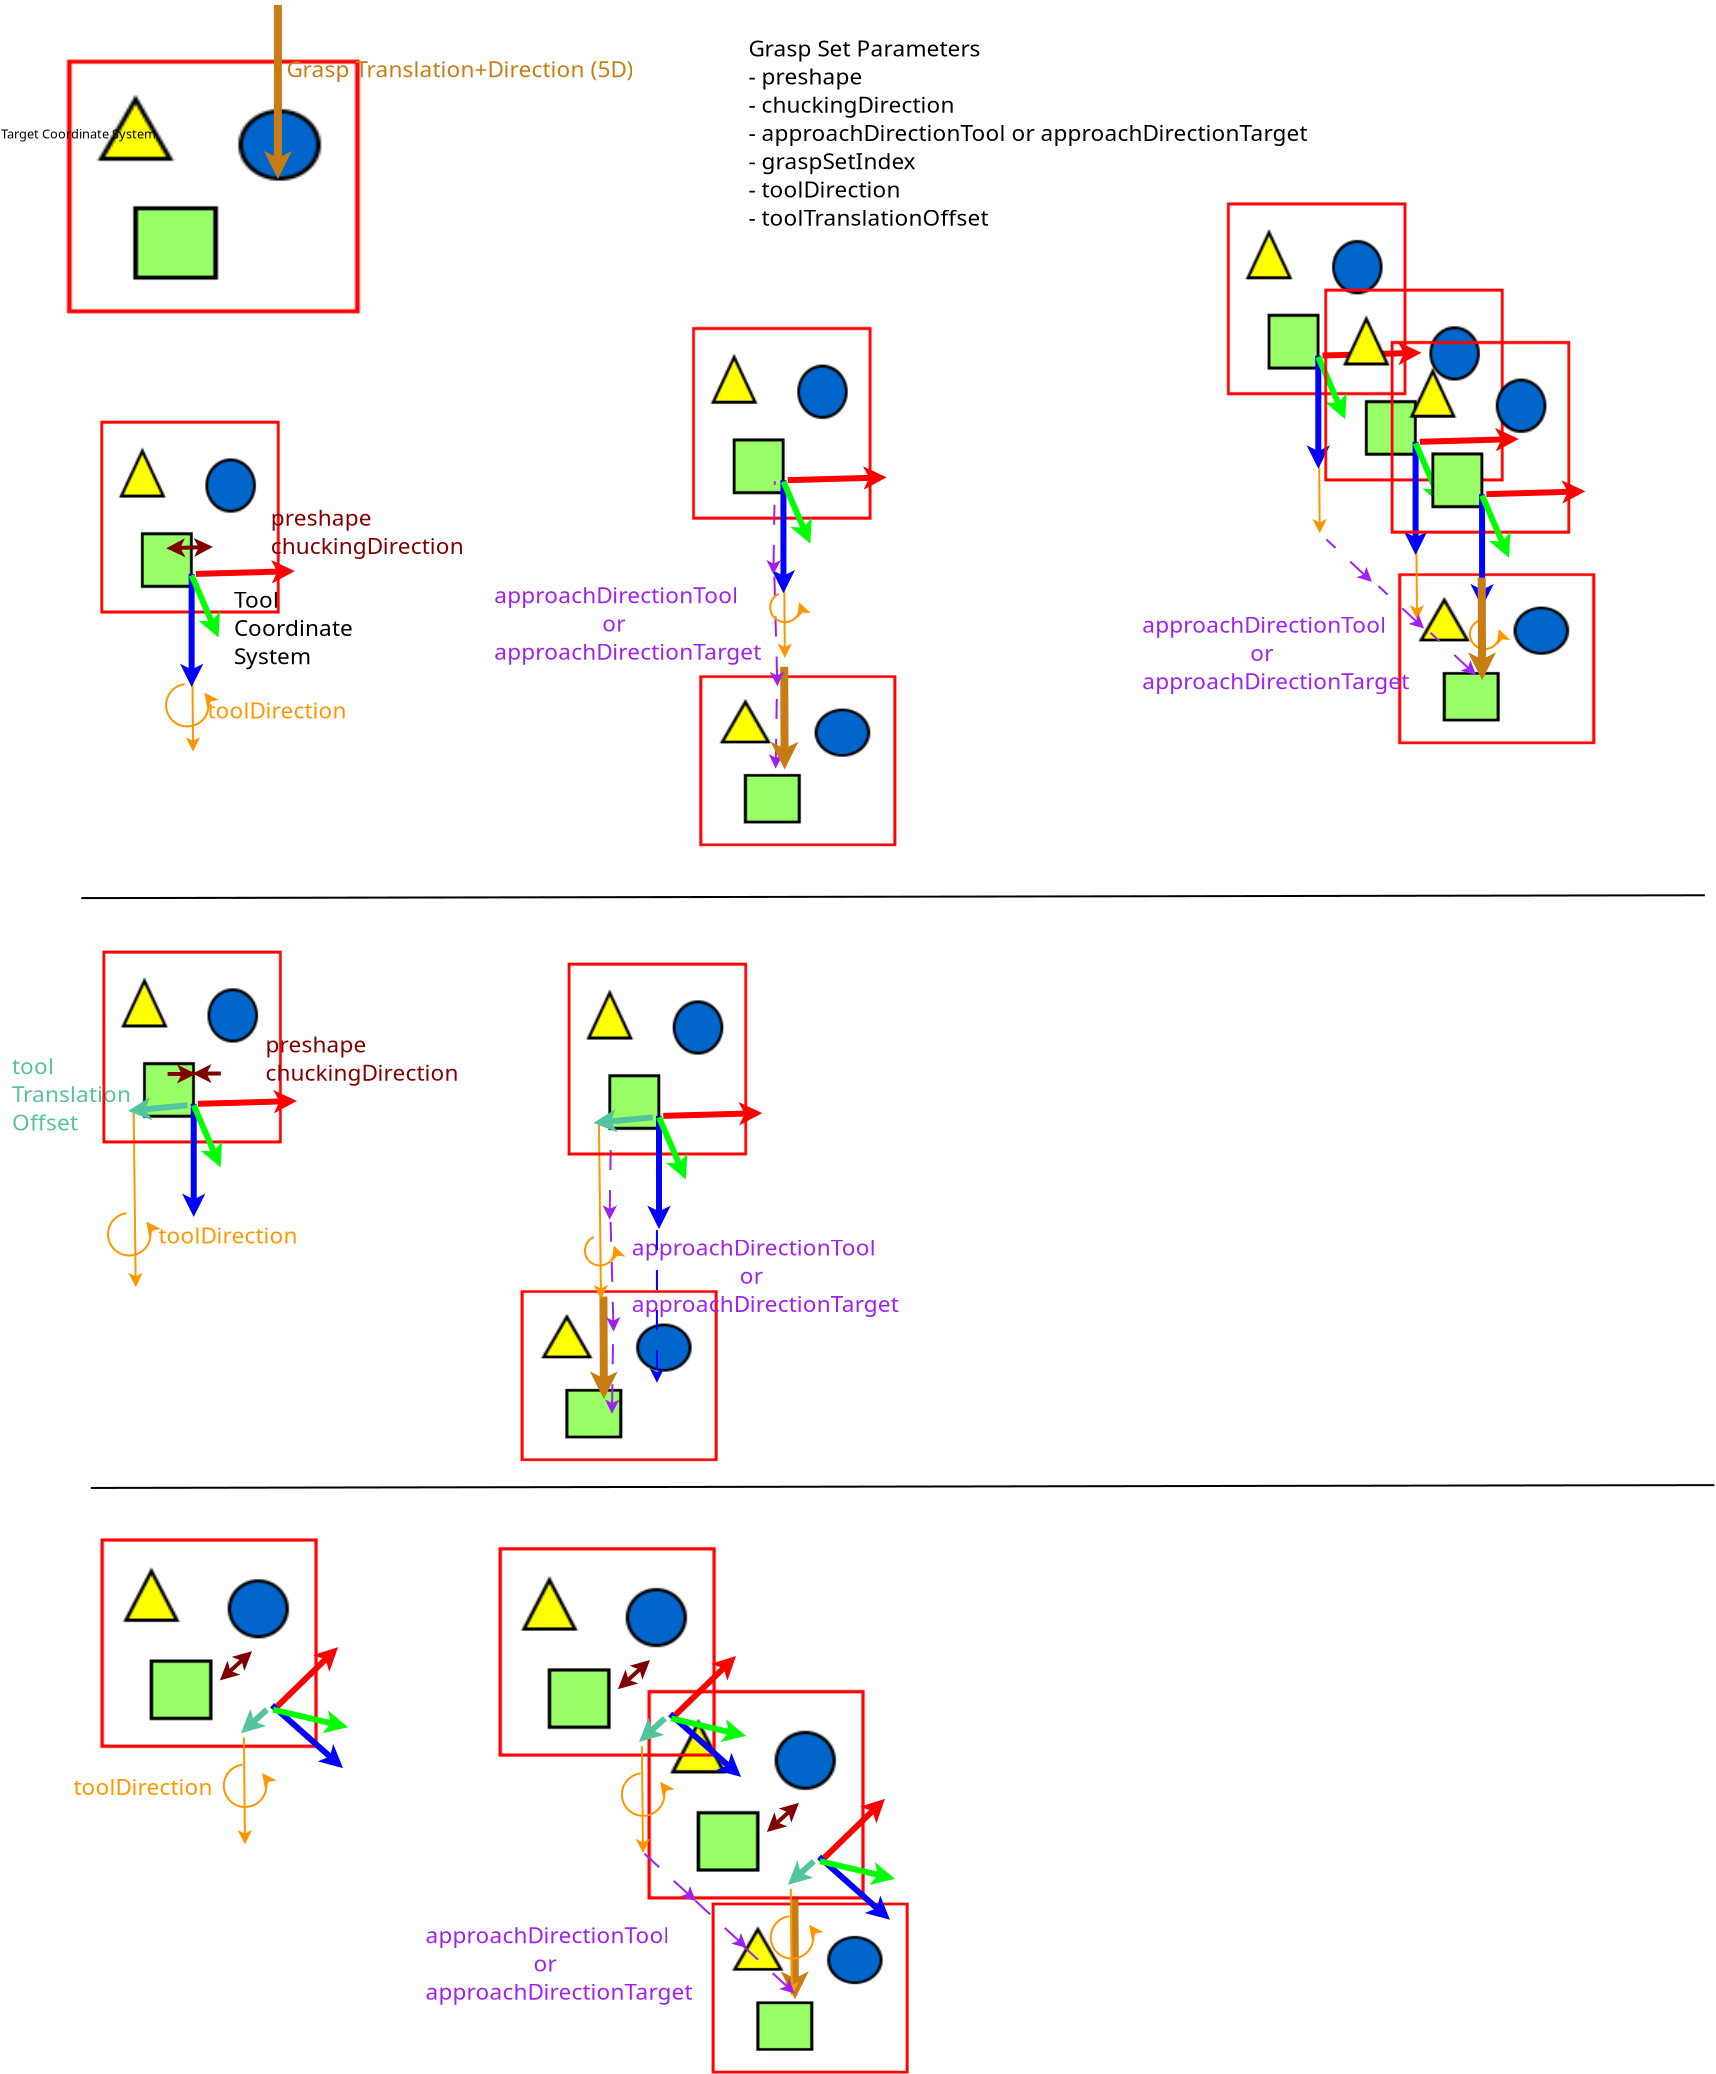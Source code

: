 <?xml version="1.0" encoding="UTF-8"?>
<dia:diagram xmlns:dia="http://www.lysator.liu.se/~alla/dia/">
  <dia:layer name="Background" visible="true" active="true">
    <dia:object type="Standard - Image" version="0" id="O0">
      <dia:attribute name="obj_pos">
        <dia:point val="21.035,10.745"/>
      </dia:attribute>
      <dia:attribute name="obj_bb">
        <dia:rectangle val="20.985,10.695;30.939,19.334"/>
      </dia:attribute>
      <dia:attribute name="elem_corner">
        <dia:point val="21.035,10.745"/>
      </dia:attribute>
      <dia:attribute name="elem_width">
        <dia:real val="9.855"/>
      </dia:attribute>
      <dia:attribute name="elem_height">
        <dia:real val="8.539"/>
      </dia:attribute>
      <dia:attribute name="draw_border">
        <dia:boolean val="false"/>
      </dia:attribute>
      <dia:attribute name="keep_aspect">
        <dia:boolean val="true"/>
      </dia:attribute>
      <dia:attribute name="file">
        <dia:string>#plasticnut-center.png#</dia:string>
      </dia:attribute>
    </dia:object>
    <dia:object type="Standard - Image" version="0" id="O1">
      <dia:attribute name="obj_pos">
        <dia:point val="55.98,5.646"/>
      </dia:attribute>
      <dia:attribute name="obj_bb">
        <dia:rectangle val="55.93,5.596;65.884,14.235"/>
      </dia:attribute>
      <dia:attribute name="elem_corner">
        <dia:point val="55.98,5.646"/>
      </dia:attribute>
      <dia:attribute name="elem_width">
        <dia:real val="9.855"/>
      </dia:attribute>
      <dia:attribute name="elem_height">
        <dia:real val="8.539"/>
      </dia:attribute>
      <dia:attribute name="draw_border">
        <dia:boolean val="false"/>
      </dia:attribute>
      <dia:attribute name="keep_aspect">
        <dia:boolean val="true"/>
      </dia:attribute>
      <dia:attribute name="file">
        <dia:string>#plasticnut-center.png#</dia:string>
      </dia:attribute>
    </dia:object>
    <dia:object type="Standard - Text" version="1" id="O2">
      <dia:attribute name="obj_pos">
        <dia:point val="23.503,-20.201"/>
      </dia:attribute>
      <dia:attribute name="obj_bb">
        <dia:rectangle val="23.503,-21.251;52.596,-10.056"/>
      </dia:attribute>
      <dia:attribute name="text">
        <dia:composite type="text">
          <dia:attribute name="string">
            <dia:string>#Grasp Set Parameters
- preshape
- chuckingDirection
- approachDirectionTool or approachDirectionTarget
- graspSetIndex
- toolDirection
- toolTranslationOffset
#</dia:string>
          </dia:attribute>
          <dia:attribute name="font">
            <dia:font family="sans" style="0" name="Helvetica"/>
          </dia:attribute>
          <dia:attribute name="height">
            <dia:real val="1.411"/>
          </dia:attribute>
          <dia:attribute name="pos">
            <dia:point val="23.503,-20.201"/>
          </dia:attribute>
          <dia:attribute name="color">
            <dia:color val="#000000"/>
          </dia:attribute>
          <dia:attribute name="alignment">
            <dia:enum val="0"/>
          </dia:attribute>
        </dia:composite>
      </dia:attribute>
      <dia:attribute name="valign">
        <dia:enum val="3"/>
      </dia:attribute>
    </dia:object>
    <dia:object type="Standard - Text" version="1" id="O3">
      <dia:attribute name="obj_pos">
        <dia:point val="-2.223,7.373"/>
      </dia:attribute>
      <dia:attribute name="obj_bb">
        <dia:rectangle val="-2.223,6.323;3.965,10.463"/>
      </dia:attribute>
      <dia:attribute name="text">
        <dia:composite type="text">
          <dia:attribute name="string">
            <dia:string>#Tool
Coordinate
System#</dia:string>
          </dia:attribute>
          <dia:attribute name="font">
            <dia:font family="sans" style="0" name="Helvetica"/>
          </dia:attribute>
          <dia:attribute name="height">
            <dia:real val="1.411"/>
          </dia:attribute>
          <dia:attribute name="pos">
            <dia:point val="-2.223,7.373"/>
          </dia:attribute>
          <dia:attribute name="color">
            <dia:color val="#000000"/>
          </dia:attribute>
          <dia:attribute name="alignment">
            <dia:enum val="0"/>
          </dia:attribute>
        </dia:composite>
      </dia:attribute>
      <dia:attribute name="valign">
        <dia:enum val="3"/>
      </dia:attribute>
    </dia:object>
    <dia:object type="Standard - Text" version="1" id="O4">
      <dia:attribute name="obj_pos">
        <dia:point val="-5.999,39.152"/>
      </dia:attribute>
      <dia:attribute name="obj_bb">
        <dia:rectangle val="-5.999,38.102;1.234,39.419"/>
      </dia:attribute>
      <dia:attribute name="text">
        <dia:composite type="text">
          <dia:attribute name="string">
            <dia:string>#toolDirection#</dia:string>
          </dia:attribute>
          <dia:attribute name="font">
            <dia:font family="sans" style="0" name="Helvetica"/>
          </dia:attribute>
          <dia:attribute name="height">
            <dia:real val="1.411"/>
          </dia:attribute>
          <dia:attribute name="pos">
            <dia:point val="-5.999,39.152"/>
          </dia:attribute>
          <dia:attribute name="color">
            <dia:color val="#ff9600"/>
          </dia:attribute>
          <dia:attribute name="alignment">
            <dia:enum val="0"/>
          </dia:attribute>
        </dia:composite>
      </dia:attribute>
      <dia:attribute name="valign">
        <dia:enum val="3"/>
      </dia:attribute>
    </dia:object>
    <dia:object type="Standard - Line" version="0" id="O5">
      <dia:attribute name="obj_pos">
        <dia:point val="24.859,15.414"/>
      </dia:attribute>
      <dia:attribute name="obj_bb">
        <dia:rectangle val="24.509,10.696;25.232,15.464"/>
      </dia:attribute>
      <dia:attribute name="conn_endpoints">
        <dia:point val="24.859,15.414"/>
        <dia:point val="24.93,10.747"/>
      </dia:attribute>
      <dia:attribute name="numcp">
        <dia:int val="1"/>
      </dia:attribute>
      <dia:attribute name="line_color">
        <dia:color val="#a020f0"/>
      </dia:attribute>
      <dia:attribute name="line_style">
        <dia:enum val="1"/>
      </dia:attribute>
      <dia:attribute name="start_arrow">
        <dia:enum val="22"/>
      </dia:attribute>
      <dia:attribute name="start_arrow_length">
        <dia:real val="0.5"/>
      </dia:attribute>
      <dia:attribute name="start_arrow_width">
        <dia:real val="0.5"/>
      </dia:attribute>
    </dia:object>
    <dia:object type="Standard - Text" version="1" id="O6">
      <dia:attribute name="obj_pos">
        <dia:point val="10.788,7.14"/>
      </dia:attribute>
      <dia:attribute name="obj_bb">
        <dia:rectangle val="10.788,6.09;24.666,10.23"/>
      </dia:attribute>
      <dia:attribute name="text">
        <dia:composite type="text">
          <dia:attribute name="string">
            <dia:string>#approachDirectionTool
                  or
approachDirectionTarget#</dia:string>
          </dia:attribute>
          <dia:attribute name="font">
            <dia:font family="sans" style="0" name="Helvetica"/>
          </dia:attribute>
          <dia:attribute name="height">
            <dia:real val="1.411"/>
          </dia:attribute>
          <dia:attribute name="pos">
            <dia:point val="10.788,7.14"/>
          </dia:attribute>
          <dia:attribute name="color">
            <dia:color val="#a020f0"/>
          </dia:attribute>
          <dia:attribute name="alignment">
            <dia:enum val="0"/>
          </dia:attribute>
        </dia:composite>
      </dia:attribute>
      <dia:attribute name="valign">
        <dia:enum val="3"/>
      </dia:attribute>
    </dia:object>
    <dia:object type="Standard - Image" version="0" id="O7">
      <dia:attribute name="obj_pos">
        <dia:point val="-10.573,-20.033"/>
      </dia:attribute>
      <dia:attribute name="obj_bb">
        <dia:rectangle val="-10.623,-20.083;4.107,-7.306"/>
      </dia:attribute>
      <dia:attribute name="elem_corner">
        <dia:point val="-10.573,-20.033"/>
      </dia:attribute>
      <dia:attribute name="elem_width">
        <dia:real val="14.63"/>
      </dia:attribute>
      <dia:attribute name="elem_height">
        <dia:real val="12.677"/>
      </dia:attribute>
      <dia:attribute name="draw_border">
        <dia:boolean val="false"/>
      </dia:attribute>
      <dia:attribute name="keep_aspect">
        <dia:boolean val="true"/>
      </dia:attribute>
      <dia:attribute name="file">
        <dia:string>#plasticnut-center.png#</dia:string>
      </dia:attribute>
    </dia:object>
    <dia:object type="Standard - Text" version="1" id="O8">
      <dia:attribute name="obj_pos">
        <dia:point val="-13.876,-16.094"/>
      </dia:attribute>
      <dia:attribute name="obj_bb">
        <dia:rectangle val="-13.876,-16.689;-5.588,-15.941"/>
      </dia:attribute>
      <dia:attribute name="text">
        <dia:composite type="text">
          <dia:attribute name="string">
            <dia:string>#Target Coordinate System#</dia:string>
          </dia:attribute>
          <dia:attribute name="font">
            <dia:font family="sans" style="0" name="Helvetica"/>
          </dia:attribute>
          <dia:attribute name="height">
            <dia:real val="0.8"/>
          </dia:attribute>
          <dia:attribute name="pos">
            <dia:point val="-13.876,-16.094"/>
          </dia:attribute>
          <dia:attribute name="color">
            <dia:color val="#000000"/>
          </dia:attribute>
          <dia:attribute name="alignment">
            <dia:enum val="0"/>
          </dia:attribute>
        </dia:composite>
      </dia:attribute>
      <dia:attribute name="valign">
        <dia:enum val="3"/>
      </dia:attribute>
    </dia:object>
    <dia:group>
      <dia:object type="Standard - Line" version="0" id="O9">
        <dia:attribute name="obj_pos">
          <dia:point val="-4.344,5.676"/>
        </dia:attribute>
        <dia:attribute name="obj_bb">
          <dia:rectangle val="-4.64,5.626;-3.916,14.677"/>
        </dia:attribute>
        <dia:attribute name="conn_endpoints">
          <dia:point val="-4.344,5.676"/>
          <dia:point val="-4.273,14.565"/>
        </dia:attribute>
        <dia:attribute name="numcp">
          <dia:int val="1"/>
        </dia:attribute>
        <dia:attribute name="line_color">
          <dia:color val="#ff9600"/>
        </dia:attribute>
        <dia:attribute name="end_arrow">
          <dia:enum val="22"/>
        </dia:attribute>
        <dia:attribute name="end_arrow_length">
          <dia:real val="0.5"/>
        </dia:attribute>
        <dia:attribute name="end_arrow_width">
          <dia:real val="0.5"/>
        </dia:attribute>
      </dia:object>
      <dia:group>
        <dia:object type="Standard - Image" version="0" id="O10">
          <dia:attribute name="obj_pos">
            <dia:point val="-8.91,-1.98"/>
          </dia:attribute>
          <dia:attribute name="obj_bb">
            <dia:rectangle val="-8.96,-2.03;0.109,7.706"/>
          </dia:attribute>
          <dia:attribute name="elem_corner">
            <dia:point val="-8.91,-1.98"/>
          </dia:attribute>
          <dia:attribute name="elem_width">
            <dia:real val="8.969"/>
          </dia:attribute>
          <dia:attribute name="elem_height">
            <dia:real val="9.636"/>
          </dia:attribute>
          <dia:attribute name="draw_border">
            <dia:boolean val="false"/>
          </dia:attribute>
          <dia:attribute name="keep_aspect">
            <dia:boolean val="true"/>
          </dia:attribute>
          <dia:attribute name="file">
            <dia:string>#simple_gripper.png#</dia:string>
          </dia:attribute>
        </dia:object>
        <dia:object type="Standard - Line" version="0" id="O11">
          <dia:attribute name="obj_pos">
            <dia:point val="-4.344,5.676"/>
          </dia:attribute>
          <dia:attribute name="obj_bb">
            <dia:rectangle val="-4.929,5.526;-3.759,11.668"/>
          </dia:attribute>
          <dia:attribute name="conn_endpoints">
            <dia:point val="-4.344,5.676"/>
            <dia:point val="-4.344,11.333"/>
          </dia:attribute>
          <dia:attribute name="numcp">
            <dia:int val="1"/>
          </dia:attribute>
          <dia:attribute name="line_color">
            <dia:color val="#0000ff"/>
          </dia:attribute>
          <dia:attribute name="line_width">
            <dia:real val="0.3"/>
          </dia:attribute>
          <dia:attribute name="end_arrow">
            <dia:enum val="22"/>
          </dia:attribute>
          <dia:attribute name="end_arrow_length">
            <dia:real val="0.5"/>
          </dia:attribute>
          <dia:attribute name="end_arrow_width">
            <dia:real val="0.5"/>
          </dia:attribute>
        </dia:object>
        <dia:object type="Standard - Line" version="0" id="O12">
          <dia:attribute name="obj_pos">
            <dia:point val="-4.132,5.676"/>
          </dia:attribute>
          <dia:attribute name="obj_bb">
            <dia:rectangle val="-4.286,4.974;1.153,6.144"/>
          </dia:attribute>
          <dia:attribute name="conn_endpoints">
            <dia:point val="-4.132,5.676"/>
            <dia:point val="0.818,5.535"/>
          </dia:attribute>
          <dia:attribute name="numcp">
            <dia:int val="1"/>
          </dia:attribute>
          <dia:attribute name="line_color">
            <dia:color val="#ff0000"/>
          </dia:attribute>
          <dia:attribute name="line_width">
            <dia:real val="0.3"/>
          </dia:attribute>
          <dia:attribute name="end_arrow">
            <dia:enum val="22"/>
          </dia:attribute>
          <dia:attribute name="end_arrow_length">
            <dia:real val="0.5"/>
          </dia:attribute>
          <dia:attribute name="end_arrow_width">
            <dia:real val="0.5"/>
          </dia:attribute>
        </dia:object>
        <dia:object type="Standard - Line" version="0" id="O13">
          <dia:attribute name="obj_pos">
            <dia:point val="-4.344,5.747"/>
          </dia:attribute>
          <dia:attribute name="obj_bb">
            <dia:rectangle val="-4.541,5.55;-2.758,9.166"/>
          </dia:attribute>
          <dia:attribute name="conn_endpoints">
            <dia:point val="-4.344,5.747"/>
            <dia:point val="-3.001,8.858"/>
          </dia:attribute>
          <dia:attribute name="numcp">
            <dia:int val="1"/>
          </dia:attribute>
          <dia:attribute name="line_color">
            <dia:color val="#00ff00"/>
          </dia:attribute>
          <dia:attribute name="line_width">
            <dia:real val="0.3"/>
          </dia:attribute>
          <dia:attribute name="end_arrow">
            <dia:enum val="22"/>
          </dia:attribute>
          <dia:attribute name="end_arrow_length">
            <dia:real val="0.5"/>
          </dia:attribute>
          <dia:attribute name="end_arrow_width">
            <dia:real val="0.5"/>
          </dia:attribute>
        </dia:object>
      </dia:group>
    </dia:group>
    <dia:group>
      <dia:object type="Standard - Line" version="0" id="O14">
        <dia:attribute name="obj_pos">
          <dia:point val="25.246,0.987"/>
        </dia:attribute>
        <dia:attribute name="obj_bb">
          <dia:rectangle val="24.95,0.937;25.674,9.988"/>
        </dia:attribute>
        <dia:attribute name="conn_endpoints">
          <dia:point val="25.246,0.987"/>
          <dia:point val="25.317,9.876"/>
        </dia:attribute>
        <dia:attribute name="numcp">
          <dia:int val="1"/>
        </dia:attribute>
        <dia:attribute name="line_color">
          <dia:color val="#ff9600"/>
        </dia:attribute>
        <dia:attribute name="end_arrow">
          <dia:enum val="22"/>
        </dia:attribute>
        <dia:attribute name="end_arrow_length">
          <dia:real val="0.5"/>
        </dia:attribute>
        <dia:attribute name="end_arrow_width">
          <dia:real val="0.5"/>
        </dia:attribute>
      </dia:object>
      <dia:group>
        <dia:object type="Standard - Image" version="0" id="O15">
          <dia:attribute name="obj_pos">
            <dia:point val="20.681,-6.669"/>
          </dia:attribute>
          <dia:attribute name="obj_bb">
            <dia:rectangle val="20.631,-6.719;29.7,3.017"/>
          </dia:attribute>
          <dia:attribute name="elem_corner">
            <dia:point val="20.681,-6.669"/>
          </dia:attribute>
          <dia:attribute name="elem_width">
            <dia:real val="8.969"/>
          </dia:attribute>
          <dia:attribute name="elem_height">
            <dia:real val="9.636"/>
          </dia:attribute>
          <dia:attribute name="draw_border">
            <dia:boolean val="false"/>
          </dia:attribute>
          <dia:attribute name="keep_aspect">
            <dia:boolean val="true"/>
          </dia:attribute>
          <dia:attribute name="file">
            <dia:string>#simple_gripper.png#</dia:string>
          </dia:attribute>
        </dia:object>
        <dia:object type="Standard - Line" version="0" id="O16">
          <dia:attribute name="obj_pos">
            <dia:point val="25.246,0.987"/>
          </dia:attribute>
          <dia:attribute name="obj_bb">
            <dia:rectangle val="24.661,0.837;25.832,6.98"/>
          </dia:attribute>
          <dia:attribute name="conn_endpoints">
            <dia:point val="25.246,0.987"/>
            <dia:point val="25.246,6.644"/>
          </dia:attribute>
          <dia:attribute name="numcp">
            <dia:int val="1"/>
          </dia:attribute>
          <dia:attribute name="line_color">
            <dia:color val="#0000ff"/>
          </dia:attribute>
          <dia:attribute name="line_width">
            <dia:real val="0.3"/>
          </dia:attribute>
          <dia:attribute name="end_arrow">
            <dia:enum val="22"/>
          </dia:attribute>
          <dia:attribute name="end_arrow_length">
            <dia:real val="0.5"/>
          </dia:attribute>
          <dia:attribute name="end_arrow_width">
            <dia:real val="0.5"/>
          </dia:attribute>
        </dia:object>
        <dia:object type="Standard - Line" version="0" id="O17">
          <dia:attribute name="obj_pos">
            <dia:point val="25.459,0.987"/>
          </dia:attribute>
          <dia:attribute name="obj_bb">
            <dia:rectangle val="25.304,0.285;30.744,1.455"/>
          </dia:attribute>
          <dia:attribute name="conn_endpoints">
            <dia:point val="25.459,0.987"/>
            <dia:point val="30.408,0.846"/>
          </dia:attribute>
          <dia:attribute name="numcp">
            <dia:int val="1"/>
          </dia:attribute>
          <dia:attribute name="line_color">
            <dia:color val="#ff0000"/>
          </dia:attribute>
          <dia:attribute name="line_width">
            <dia:real val="0.3"/>
          </dia:attribute>
          <dia:attribute name="end_arrow">
            <dia:enum val="22"/>
          </dia:attribute>
          <dia:attribute name="end_arrow_length">
            <dia:real val="0.5"/>
          </dia:attribute>
          <dia:attribute name="end_arrow_width">
            <dia:real val="0.5"/>
          </dia:attribute>
        </dia:object>
        <dia:object type="Standard - Line" version="0" id="O18">
          <dia:attribute name="obj_pos">
            <dia:point val="25.246,1.058"/>
          </dia:attribute>
          <dia:attribute name="obj_bb">
            <dia:rectangle val="25.049,0.861;26.832,4.477"/>
          </dia:attribute>
          <dia:attribute name="conn_endpoints">
            <dia:point val="25.246,1.058"/>
            <dia:point val="26.59,4.169"/>
          </dia:attribute>
          <dia:attribute name="numcp">
            <dia:int val="1"/>
          </dia:attribute>
          <dia:attribute name="line_color">
            <dia:color val="#00ff00"/>
          </dia:attribute>
          <dia:attribute name="line_width">
            <dia:real val="0.3"/>
          </dia:attribute>
          <dia:attribute name="end_arrow">
            <dia:enum val="22"/>
          </dia:attribute>
          <dia:attribute name="end_arrow_length">
            <dia:real val="0.5"/>
          </dia:attribute>
          <dia:attribute name="end_arrow_width">
            <dia:real val="0.5"/>
          </dia:attribute>
        </dia:object>
      </dia:group>
    </dia:group>
    <dia:object type="Standard - Line" version="0" id="O19">
      <dia:attribute name="obj_pos">
        <dia:point val="-0.031,-14.073"/>
      </dia:attribute>
      <dia:attribute name="obj_bb">
        <dia:rectangle val="-0.728,-22.97;0.666,-13.873"/>
      </dia:attribute>
      <dia:attribute name="conn_endpoints">
        <dia:point val="-0.031,-14.073"/>
        <dia:point val="-0.031,-22.77"/>
      </dia:attribute>
      <dia:attribute name="numcp">
        <dia:int val="1"/>
      </dia:attribute>
      <dia:attribute name="line_color">
        <dia:color val="#c67d14"/>
      </dia:attribute>
      <dia:attribute name="line_width">
        <dia:real val="0.4"/>
      </dia:attribute>
      <dia:attribute name="start_arrow">
        <dia:enum val="22"/>
      </dia:attribute>
      <dia:attribute name="start_arrow_length">
        <dia:real val="0.5"/>
      </dia:attribute>
      <dia:attribute name="start_arrow_width">
        <dia:real val="0.5"/>
      </dia:attribute>
    </dia:object>
    <dia:object type="Standard - Text" version="1" id="O20">
      <dia:attribute name="obj_pos">
        <dia:point val="0.394,-19.164"/>
      </dia:attribute>
      <dia:attribute name="obj_bb">
        <dia:rectangle val="0.394,-20.214;19.111,-18.896"/>
      </dia:attribute>
      <dia:attribute name="text">
        <dia:composite type="text">
          <dia:attribute name="string">
            <dia:string>#Grasp Translation+Direction (5D)#</dia:string>
          </dia:attribute>
          <dia:attribute name="font">
            <dia:font family="sans" style="0" name="Helvetica"/>
          </dia:attribute>
          <dia:attribute name="height">
            <dia:real val="1.411"/>
          </dia:attribute>
          <dia:attribute name="pos">
            <dia:point val="0.394,-19.164"/>
          </dia:attribute>
          <dia:attribute name="color">
            <dia:color val="#c67d14"/>
          </dia:attribute>
          <dia:attribute name="alignment">
            <dia:enum val="0"/>
          </dia:attribute>
        </dia:composite>
      </dia:attribute>
      <dia:attribute name="valign">
        <dia:enum val="3"/>
      </dia:attribute>
    </dia:object>
    <dia:object type="Standard - Line" version="0" id="O21">
      <dia:attribute name="obj_pos">
        <dia:point val="25.306,15.455"/>
      </dia:attribute>
      <dia:attribute name="obj_bb">
        <dia:rectangle val="24.603,10.121;25.997,15.656"/>
      </dia:attribute>
      <dia:attribute name="conn_endpoints">
        <dia:point val="25.306,15.455"/>
        <dia:point val="25.284,10.322"/>
      </dia:attribute>
      <dia:attribute name="numcp">
        <dia:int val="1"/>
      </dia:attribute>
      <dia:attribute name="line_color">
        <dia:color val="#c67d14"/>
      </dia:attribute>
      <dia:attribute name="line_width">
        <dia:real val="0.4"/>
      </dia:attribute>
      <dia:attribute name="start_arrow">
        <dia:enum val="22"/>
      </dia:attribute>
      <dia:attribute name="start_arrow_length">
        <dia:real val="0.5"/>
      </dia:attribute>
      <dia:attribute name="start_arrow_width">
        <dia:real val="0.5"/>
      </dia:attribute>
    </dia:object>
    <dia:object type="Standard - Line" version="0" id="O22">
      <dia:attribute name="obj_pos">
        <dia:point val="24.942,11.292"/>
      </dia:attribute>
      <dia:attribute name="obj_bb">
        <dia:rectangle val="24.56,5.604;25.284,11.344"/>
      </dia:attribute>
      <dia:attribute name="conn_endpoints">
        <dia:point val="24.942,11.292"/>
        <dia:point val="24.789,5.656"/>
      </dia:attribute>
      <dia:attribute name="numcp">
        <dia:int val="1"/>
      </dia:attribute>
      <dia:attribute name="line_color">
        <dia:color val="#a020f0"/>
      </dia:attribute>
      <dia:attribute name="line_style">
        <dia:enum val="1"/>
      </dia:attribute>
      <dia:attribute name="start_arrow">
        <dia:enum val="22"/>
      </dia:attribute>
      <dia:attribute name="start_arrow_length">
        <dia:real val="0.5"/>
      </dia:attribute>
      <dia:attribute name="start_arrow_width">
        <dia:real val="0.5"/>
      </dia:attribute>
    </dia:object>
    <dia:object type="Standard - Line" version="0" id="O23">
      <dia:attribute name="obj_pos">
        <dia:point val="24.744,5.706"/>
      </dia:attribute>
      <dia:attribute name="obj_bb">
        <dia:rectangle val="24.393,0.989;25.116,5.757"/>
      </dia:attribute>
      <dia:attribute name="conn_endpoints">
        <dia:point val="24.744,5.706"/>
        <dia:point val="24.814,1.039"/>
      </dia:attribute>
      <dia:attribute name="numcp">
        <dia:int val="1"/>
      </dia:attribute>
      <dia:attribute name="line_color">
        <dia:color val="#a020f0"/>
      </dia:attribute>
      <dia:attribute name="line_style">
        <dia:enum val="1"/>
      </dia:attribute>
      <dia:attribute name="start_arrow">
        <dia:enum val="22"/>
      </dia:attribute>
      <dia:attribute name="start_arrow_length">
        <dia:real val="0.5"/>
      </dia:attribute>
      <dia:attribute name="start_arrow_width">
        <dia:real val="0.5"/>
      </dia:attribute>
    </dia:object>
    <dia:object type="Standard - Text" version="1" id="O24">
      <dia:attribute name="obj_pos">
        <dia:point val="-13.324,30.687"/>
      </dia:attribute>
      <dia:attribute name="obj_bb">
        <dia:rectangle val="-13.324,29.637;-7.174,33.777"/>
      </dia:attribute>
      <dia:attribute name="text">
        <dia:composite type="text">
          <dia:attribute name="string">
            <dia:string>#tool
Translation
Offset#</dia:string>
          </dia:attribute>
          <dia:attribute name="font">
            <dia:font family="sans" style="0" name="Helvetica"/>
          </dia:attribute>
          <dia:attribute name="height">
            <dia:real val="1.411"/>
          </dia:attribute>
          <dia:attribute name="pos">
            <dia:point val="-13.324,30.687"/>
          </dia:attribute>
          <dia:attribute name="color">
            <dia:color val="#52c49f"/>
          </dia:attribute>
          <dia:attribute name="alignment">
            <dia:enum val="0"/>
          </dia:attribute>
        </dia:composite>
      </dia:attribute>
      <dia:attribute name="valign">
        <dia:enum val="3"/>
      </dia:attribute>
    </dia:object>
    <dia:group>
      <dia:object type="Standard - Line" version="0" id="O25">
        <dia:attribute name="obj_pos">
          <dia:point val="-7.243,32.526"/>
        </dia:attribute>
        <dia:attribute name="obj_bb">
          <dia:rectangle val="-7.508,32.475;-6.785,41.454"/>
        </dia:attribute>
        <dia:attribute name="conn_endpoints">
          <dia:point val="-7.243,32.526"/>
          <dia:point val="-7.139,41.342"/>
        </dia:attribute>
        <dia:attribute name="numcp">
          <dia:int val="1"/>
        </dia:attribute>
        <dia:attribute name="line_color">
          <dia:color val="#ff9600"/>
        </dia:attribute>
        <dia:attribute name="end_arrow">
          <dia:enum val="22"/>
        </dia:attribute>
        <dia:attribute name="end_arrow_length">
          <dia:real val="0.5"/>
        </dia:attribute>
        <dia:attribute name="end_arrow_width">
          <dia:real val="0.5"/>
        </dia:attribute>
      </dia:object>
      <dia:group>
        <dia:object type="Standard - Image" version="0" id="O26">
          <dia:attribute name="obj_pos">
            <dia:point val="-8.805,24.515"/>
          </dia:attribute>
          <dia:attribute name="obj_bb">
            <dia:rectangle val="-8.855,24.465;0.214,34.201"/>
          </dia:attribute>
          <dia:attribute name="elem_corner">
            <dia:point val="-8.805,24.515"/>
          </dia:attribute>
          <dia:attribute name="elem_width">
            <dia:real val="8.969"/>
          </dia:attribute>
          <dia:attribute name="elem_height">
            <dia:real val="9.636"/>
          </dia:attribute>
          <dia:attribute name="draw_border">
            <dia:boolean val="false"/>
          </dia:attribute>
          <dia:attribute name="keep_aspect">
            <dia:boolean val="true"/>
          </dia:attribute>
          <dia:attribute name="file">
            <dia:string>#simple_gripper.png#</dia:string>
          </dia:attribute>
        </dia:object>
        <dia:object type="Standard - Line" version="0" id="O27">
          <dia:attribute name="obj_pos">
            <dia:point val="-4.24,32.171"/>
          </dia:attribute>
          <dia:attribute name="obj_bb">
            <dia:rectangle val="-4.825,32.021;-3.655,38.163"/>
          </dia:attribute>
          <dia:attribute name="conn_endpoints">
            <dia:point val="-4.24,32.171"/>
            <dia:point val="-4.24,37.828"/>
          </dia:attribute>
          <dia:attribute name="numcp">
            <dia:int val="1"/>
          </dia:attribute>
          <dia:attribute name="line_color">
            <dia:color val="#0000ff"/>
          </dia:attribute>
          <dia:attribute name="line_width">
            <dia:real val="0.3"/>
          </dia:attribute>
          <dia:attribute name="end_arrow">
            <dia:enum val="22"/>
          </dia:attribute>
          <dia:attribute name="end_arrow_length">
            <dia:real val="0.5"/>
          </dia:attribute>
          <dia:attribute name="end_arrow_width">
            <dia:real val="0.5"/>
          </dia:attribute>
        </dia:object>
        <dia:object type="Standard - Line" version="0" id="O28">
          <dia:attribute name="obj_pos">
            <dia:point val="-4.028,32.171"/>
          </dia:attribute>
          <dia:attribute name="obj_bb">
            <dia:rectangle val="-4.182,31.468;1.257,32.638"/>
          </dia:attribute>
          <dia:attribute name="conn_endpoints">
            <dia:point val="-4.028,32.171"/>
            <dia:point val="0.922,32.029"/>
          </dia:attribute>
          <dia:attribute name="numcp">
            <dia:int val="1"/>
          </dia:attribute>
          <dia:attribute name="line_color">
            <dia:color val="#ff0000"/>
          </dia:attribute>
          <dia:attribute name="line_width">
            <dia:real val="0.3"/>
          </dia:attribute>
          <dia:attribute name="end_arrow">
            <dia:enum val="22"/>
          </dia:attribute>
          <dia:attribute name="end_arrow_length">
            <dia:real val="0.5"/>
          </dia:attribute>
          <dia:attribute name="end_arrow_width">
            <dia:real val="0.5"/>
          </dia:attribute>
        </dia:object>
        <dia:object type="Standard - Line" version="0" id="O29">
          <dia:attribute name="obj_pos">
            <dia:point val="-4.24,32.241"/>
          </dia:attribute>
          <dia:attribute name="obj_bb">
            <dia:rectangle val="-4.437,32.044;-2.654,35.661"/>
          </dia:attribute>
          <dia:attribute name="conn_endpoints">
            <dia:point val="-4.24,32.241"/>
            <dia:point val="-2.896,35.353"/>
          </dia:attribute>
          <dia:attribute name="numcp">
            <dia:int val="1"/>
          </dia:attribute>
          <dia:attribute name="line_color">
            <dia:color val="#00ff00"/>
          </dia:attribute>
          <dia:attribute name="line_width">
            <dia:real val="0.3"/>
          </dia:attribute>
          <dia:attribute name="end_arrow">
            <dia:enum val="22"/>
          </dia:attribute>
          <dia:attribute name="end_arrow_length">
            <dia:real val="0.5"/>
          </dia:attribute>
          <dia:attribute name="end_arrow_width">
            <dia:real val="0.5"/>
          </dia:attribute>
        </dia:object>
      </dia:group>
      <dia:object type="Standard - Line" version="0" id="O30">
        <dia:attribute name="obj_pos">
          <dia:point val="-4.556,32.243"/>
        </dia:attribute>
        <dia:attribute name="obj_bb">
          <dia:rectangle val="-7.86,31.864;-4.393,33.029"/>
        </dia:attribute>
        <dia:attribute name="conn_endpoints">
          <dia:point val="-4.556,32.243"/>
          <dia:point val="-7.526,32.526"/>
        </dia:attribute>
        <dia:attribute name="numcp">
          <dia:int val="1"/>
        </dia:attribute>
        <dia:attribute name="line_color">
          <dia:color val="#52c49f"/>
        </dia:attribute>
        <dia:attribute name="line_width">
          <dia:real val="0.3"/>
        </dia:attribute>
        <dia:attribute name="end_arrow">
          <dia:enum val="22"/>
        </dia:attribute>
        <dia:attribute name="end_arrow_length">
          <dia:real val="0.5"/>
        </dia:attribute>
        <dia:attribute name="end_arrow_width">
          <dia:real val="0.5"/>
        </dia:attribute>
      </dia:object>
    </dia:group>
    <dia:object type="Standard - Text" version="1" id="O31">
      <dia:attribute name="obj_pos">
        <dia:point val="-3.552,12.904"/>
      </dia:attribute>
      <dia:attribute name="obj_bb">
        <dia:rectangle val="-3.552,11.854;3.68,13.171"/>
      </dia:attribute>
      <dia:attribute name="text">
        <dia:composite type="text">
          <dia:attribute name="string">
            <dia:string>#toolDirection#</dia:string>
          </dia:attribute>
          <dia:attribute name="font">
            <dia:font family="sans" style="0" name="Helvetica"/>
          </dia:attribute>
          <dia:attribute name="height">
            <dia:real val="1.411"/>
          </dia:attribute>
          <dia:attribute name="pos">
            <dia:point val="-3.552,12.904"/>
          </dia:attribute>
          <dia:attribute name="color">
            <dia:color val="#ff9600"/>
          </dia:attribute>
          <dia:attribute name="alignment">
            <dia:enum val="0"/>
          </dia:attribute>
        </dia:composite>
      </dia:attribute>
      <dia:attribute name="valign">
        <dia:enum val="3"/>
      </dia:attribute>
    </dia:object>
    <dia:object type="Standard - Image" version="0" id="O32">
      <dia:attribute name="obj_pos">
        <dia:point val="12.106,41.492"/>
      </dia:attribute>
      <dia:attribute name="obj_bb">
        <dia:rectangle val="12.056,41.442;22.01,50.081"/>
      </dia:attribute>
      <dia:attribute name="elem_corner">
        <dia:point val="12.106,41.492"/>
      </dia:attribute>
      <dia:attribute name="elem_width">
        <dia:real val="9.855"/>
      </dia:attribute>
      <dia:attribute name="elem_height">
        <dia:real val="8.539"/>
      </dia:attribute>
      <dia:attribute name="draw_border">
        <dia:boolean val="false"/>
      </dia:attribute>
      <dia:attribute name="keep_aspect">
        <dia:boolean val="true"/>
      </dia:attribute>
      <dia:attribute name="file">
        <dia:string>#plasticnut-center.png#</dia:string>
      </dia:attribute>
    </dia:object>
    <dia:object type="Standard - Line" version="0" id="O33">
      <dia:attribute name="obj_pos">
        <dia:point val="16.671,47.677"/>
      </dia:attribute>
      <dia:attribute name="obj_bb">
        <dia:rectangle val="16.32,42.959;17.044,47.728"/>
      </dia:attribute>
      <dia:attribute name="conn_endpoints">
        <dia:point val="16.671,47.677"/>
        <dia:point val="16.742,43.01"/>
      </dia:attribute>
      <dia:attribute name="numcp">
        <dia:int val="1"/>
      </dia:attribute>
      <dia:attribute name="line_color">
        <dia:color val="#a020f0"/>
      </dia:attribute>
      <dia:attribute name="line_style">
        <dia:enum val="1"/>
      </dia:attribute>
      <dia:attribute name="start_arrow">
        <dia:enum val="22"/>
      </dia:attribute>
      <dia:attribute name="start_arrow_length">
        <dia:real val="0.5"/>
      </dia:attribute>
      <dia:attribute name="start_arrow_width">
        <dia:real val="0.5"/>
      </dia:attribute>
    </dia:object>
    <dia:object type="Standard - Text" version="1" id="O34">
      <dia:attribute name="obj_pos">
        <dia:point val="17.661,39.757"/>
      </dia:attribute>
      <dia:attribute name="obj_bb">
        <dia:rectangle val="17.661,38.707;31.539,42.847"/>
      </dia:attribute>
      <dia:attribute name="text">
        <dia:composite type="text">
          <dia:attribute name="string">
            <dia:string>#approachDirectionTool
                  or
approachDirectionTarget#</dia:string>
          </dia:attribute>
          <dia:attribute name="font">
            <dia:font family="sans" style="0" name="Helvetica"/>
          </dia:attribute>
          <dia:attribute name="height">
            <dia:real val="1.411"/>
          </dia:attribute>
          <dia:attribute name="pos">
            <dia:point val="17.661,39.757"/>
          </dia:attribute>
          <dia:attribute name="color">
            <dia:color val="#a020f0"/>
          </dia:attribute>
          <dia:attribute name="alignment">
            <dia:enum val="0"/>
          </dia:attribute>
        </dia:composite>
      </dia:attribute>
      <dia:attribute name="valign">
        <dia:enum val="3"/>
      </dia:attribute>
    </dia:object>
    <dia:object type="Standard - Line" version="0" id="O35">
      <dia:attribute name="obj_pos">
        <dia:point val="16.269,46.94"/>
      </dia:attribute>
      <dia:attribute name="obj_bb">
        <dia:rectangle val="15.566,41.607;16.96,47.141"/>
      </dia:attribute>
      <dia:attribute name="conn_endpoints">
        <dia:point val="16.269,46.94"/>
        <dia:point val="16.247,41.808"/>
      </dia:attribute>
      <dia:attribute name="numcp">
        <dia:int val="1"/>
      </dia:attribute>
      <dia:attribute name="line_color">
        <dia:color val="#c67d14"/>
      </dia:attribute>
      <dia:attribute name="line_width">
        <dia:real val="0.4"/>
      </dia:attribute>
      <dia:attribute name="start_arrow">
        <dia:enum val="22"/>
      </dia:attribute>
      <dia:attribute name="start_arrow_length">
        <dia:real val="0.5"/>
      </dia:attribute>
      <dia:attribute name="start_arrow_width">
        <dia:real val="0.5"/>
      </dia:attribute>
    </dia:object>
    <dia:object type="Standard - Line" version="0" id="O36">
      <dia:attribute name="obj_pos">
        <dia:point val="16.753,43.556"/>
      </dia:attribute>
      <dia:attribute name="obj_bb">
        <dia:rectangle val="16.372,37.867;17.095,43.607"/>
      </dia:attribute>
      <dia:attribute name="conn_endpoints">
        <dia:point val="16.753,43.556"/>
        <dia:point val="16.6,37.919"/>
      </dia:attribute>
      <dia:attribute name="numcp">
        <dia:int val="1"/>
      </dia:attribute>
      <dia:attribute name="line_color">
        <dia:color val="#a020f0"/>
      </dia:attribute>
      <dia:attribute name="line_style">
        <dia:enum val="1"/>
      </dia:attribute>
      <dia:attribute name="start_arrow">
        <dia:enum val="22"/>
      </dia:attribute>
      <dia:attribute name="start_arrow_length">
        <dia:real val="0.5"/>
      </dia:attribute>
      <dia:attribute name="start_arrow_width">
        <dia:real val="0.5"/>
      </dia:attribute>
    </dia:object>
    <dia:object type="Standard - Line" version="0" id="O37">
      <dia:attribute name="obj_pos">
        <dia:point val="16.555,37.969"/>
      </dia:attribute>
      <dia:attribute name="obj_bb">
        <dia:rectangle val="16.204,33.252;16.928,38.02"/>
      </dia:attribute>
      <dia:attribute name="conn_endpoints">
        <dia:point val="16.555,37.969"/>
        <dia:point val="16.626,33.303"/>
      </dia:attribute>
      <dia:attribute name="numcp">
        <dia:int val="1"/>
      </dia:attribute>
      <dia:attribute name="line_color">
        <dia:color val="#a020f0"/>
      </dia:attribute>
      <dia:attribute name="line_style">
        <dia:enum val="1"/>
      </dia:attribute>
      <dia:attribute name="start_arrow">
        <dia:enum val="22"/>
      </dia:attribute>
      <dia:attribute name="start_arrow_length">
        <dia:real val="0.5"/>
      </dia:attribute>
      <dia:attribute name="start_arrow_width">
        <dia:real val="0.5"/>
      </dia:attribute>
    </dia:object>
    <dia:group>
      <dia:object type="Standard - Line" version="0" id="O38">
        <dia:attribute name="obj_pos">
          <dia:point val="16.021,33.129"/>
        </dia:attribute>
        <dia:attribute name="obj_bb">
          <dia:rectangle val="15.756,33.078;16.479,42.057"/>
        </dia:attribute>
        <dia:attribute name="conn_endpoints">
          <dia:point val="16.021,33.129"/>
          <dia:point val="16.125,41.946"/>
        </dia:attribute>
        <dia:attribute name="numcp">
          <dia:int val="1"/>
        </dia:attribute>
        <dia:attribute name="line_color">
          <dia:color val="#ff9600"/>
        </dia:attribute>
        <dia:attribute name="end_arrow">
          <dia:enum val="22"/>
        </dia:attribute>
        <dia:attribute name="end_arrow_length">
          <dia:real val="0.5"/>
        </dia:attribute>
        <dia:attribute name="end_arrow_width">
          <dia:real val="0.5"/>
        </dia:attribute>
      </dia:object>
      <dia:group>
        <dia:object type="Standard - Image" version="0" id="O39">
          <dia:attribute name="obj_pos">
            <dia:point val="14.458,25.118"/>
          </dia:attribute>
          <dia:attribute name="obj_bb">
            <dia:rectangle val="14.408,25.068;23.477,34.804"/>
          </dia:attribute>
          <dia:attribute name="elem_corner">
            <dia:point val="14.458,25.118"/>
          </dia:attribute>
          <dia:attribute name="elem_width">
            <dia:real val="8.969"/>
          </dia:attribute>
          <dia:attribute name="elem_height">
            <dia:real val="9.636"/>
          </dia:attribute>
          <dia:attribute name="draw_border">
            <dia:boolean val="false"/>
          </dia:attribute>
          <dia:attribute name="keep_aspect">
            <dia:boolean val="true"/>
          </dia:attribute>
          <dia:attribute name="file">
            <dia:string>#simple_gripper.png#</dia:string>
          </dia:attribute>
        </dia:object>
        <dia:object type="Standard - Line" version="0" id="O40">
          <dia:attribute name="obj_pos">
            <dia:point val="19.024,32.774"/>
          </dia:attribute>
          <dia:attribute name="obj_bb">
            <dia:rectangle val="18.439,32.624;19.609,38.766"/>
          </dia:attribute>
          <dia:attribute name="conn_endpoints">
            <dia:point val="19.024,32.774"/>
            <dia:point val="19.024,38.431"/>
          </dia:attribute>
          <dia:attribute name="numcp">
            <dia:int val="1"/>
          </dia:attribute>
          <dia:attribute name="line_color">
            <dia:color val="#0000ff"/>
          </dia:attribute>
          <dia:attribute name="line_width">
            <dia:real val="0.3"/>
          </dia:attribute>
          <dia:attribute name="end_arrow">
            <dia:enum val="22"/>
          </dia:attribute>
          <dia:attribute name="end_arrow_length">
            <dia:real val="0.5"/>
          </dia:attribute>
          <dia:attribute name="end_arrow_width">
            <dia:real val="0.5"/>
          </dia:attribute>
        </dia:object>
        <dia:object type="Standard - Line" version="0" id="O41">
          <dia:attribute name="obj_pos">
            <dia:point val="19.236,32.774"/>
          </dia:attribute>
          <dia:attribute name="obj_bb">
            <dia:rectangle val="19.082,32.071;24.521,33.242"/>
          </dia:attribute>
          <dia:attribute name="conn_endpoints">
            <dia:point val="19.236,32.774"/>
            <dia:point val="24.186,32.633"/>
          </dia:attribute>
          <dia:attribute name="numcp">
            <dia:int val="1"/>
          </dia:attribute>
          <dia:attribute name="line_color">
            <dia:color val="#ff0000"/>
          </dia:attribute>
          <dia:attribute name="line_width">
            <dia:real val="0.3"/>
          </dia:attribute>
          <dia:attribute name="end_arrow">
            <dia:enum val="22"/>
          </dia:attribute>
          <dia:attribute name="end_arrow_length">
            <dia:real val="0.5"/>
          </dia:attribute>
          <dia:attribute name="end_arrow_width">
            <dia:real val="0.5"/>
          </dia:attribute>
        </dia:object>
        <dia:object type="Standard - Line" version="0" id="O42">
          <dia:attribute name="obj_pos">
            <dia:point val="19.024,32.845"/>
          </dia:attribute>
          <dia:attribute name="obj_bb">
            <dia:rectangle val="18.827,32.648;20.61,36.264"/>
          </dia:attribute>
          <dia:attribute name="conn_endpoints">
            <dia:point val="19.024,32.845"/>
            <dia:point val="20.367,35.956"/>
          </dia:attribute>
          <dia:attribute name="numcp">
            <dia:int val="1"/>
          </dia:attribute>
          <dia:attribute name="line_color">
            <dia:color val="#00ff00"/>
          </dia:attribute>
          <dia:attribute name="line_width">
            <dia:real val="0.3"/>
          </dia:attribute>
          <dia:attribute name="end_arrow">
            <dia:enum val="22"/>
          </dia:attribute>
          <dia:attribute name="end_arrow_length">
            <dia:real val="0.5"/>
          </dia:attribute>
          <dia:attribute name="end_arrow_width">
            <dia:real val="0.5"/>
          </dia:attribute>
        </dia:object>
      </dia:group>
      <dia:object type="Standard - Line" version="0" id="O43">
        <dia:attribute name="obj_pos">
          <dia:point val="18.708,32.846"/>
        </dia:attribute>
        <dia:attribute name="obj_bb">
          <dia:rectangle val="15.404,32.467;18.871,33.633"/>
        </dia:attribute>
        <dia:attribute name="conn_endpoints">
          <dia:point val="18.708,32.846"/>
          <dia:point val="15.738,33.129"/>
        </dia:attribute>
        <dia:attribute name="numcp">
          <dia:int val="1"/>
        </dia:attribute>
        <dia:attribute name="line_color">
          <dia:color val="#52c49f"/>
        </dia:attribute>
        <dia:attribute name="line_width">
          <dia:real val="0.3"/>
        </dia:attribute>
        <dia:attribute name="end_arrow">
          <dia:enum val="22"/>
        </dia:attribute>
        <dia:attribute name="end_arrow_length">
          <dia:real val="0.5"/>
        </dia:attribute>
        <dia:attribute name="end_arrow_width">
          <dia:real val="0.5"/>
        </dia:attribute>
      </dia:object>
    </dia:group>
    <dia:object type="Standard - Line" version="0" id="O44">
      <dia:attribute name="obj_pos">
        <dia:point val="59.875,10.739"/>
      </dia:attribute>
      <dia:attribute name="obj_bb">
        <dia:rectangle val="57.528,8.547;59.946,10.81"/>
      </dia:attribute>
      <dia:attribute name="conn_endpoints">
        <dia:point val="59.875,10.739"/>
        <dia:point val="57.599,8.618"/>
      </dia:attribute>
      <dia:attribute name="numcp">
        <dia:int val="1"/>
      </dia:attribute>
      <dia:attribute name="line_color">
        <dia:color val="#a020f0"/>
      </dia:attribute>
      <dia:attribute name="line_style">
        <dia:enum val="1"/>
      </dia:attribute>
      <dia:attribute name="start_arrow">
        <dia:enum val="22"/>
      </dia:attribute>
      <dia:attribute name="start_arrow_length">
        <dia:real val="0.5"/>
      </dia:attribute>
      <dia:attribute name="start_arrow_width">
        <dia:real val="0.5"/>
      </dia:attribute>
    </dia:object>
    <dia:object type="Standard - Text" version="1" id="O45">
      <dia:attribute name="obj_pos">
        <dia:point val="43.188,8.618"/>
      </dia:attribute>
      <dia:attribute name="obj_bb">
        <dia:rectangle val="43.188,7.568;57.065,11.707"/>
      </dia:attribute>
      <dia:attribute name="text">
        <dia:composite type="text">
          <dia:attribute name="string">
            <dia:string>#approachDirectionTool
                  or
approachDirectionTarget#</dia:string>
          </dia:attribute>
          <dia:attribute name="font">
            <dia:font family="sans" style="0" name="Helvetica"/>
          </dia:attribute>
          <dia:attribute name="height">
            <dia:real val="1.411"/>
          </dia:attribute>
          <dia:attribute name="pos">
            <dia:point val="43.188,8.618"/>
          </dia:attribute>
          <dia:attribute name="color">
            <dia:color val="#a020f0"/>
          </dia:attribute>
          <dia:attribute name="alignment">
            <dia:enum val="0"/>
          </dia:attribute>
        </dia:composite>
      </dia:attribute>
      <dia:attribute name="valign">
        <dia:enum val="3"/>
      </dia:attribute>
    </dia:object>
    <dia:group>
      <dia:object type="Standard - Line" version="0" id="O46">
        <dia:attribute name="obj_pos">
          <dia:point val="51.989,-5.243"/>
        </dia:attribute>
        <dia:attribute name="obj_bb">
          <dia:rectangle val="51.693,-5.293;52.417,3.758"/>
        </dia:attribute>
        <dia:attribute name="conn_endpoints">
          <dia:point val="51.989,-5.243"/>
          <dia:point val="52.06,3.646"/>
        </dia:attribute>
        <dia:attribute name="numcp">
          <dia:int val="1"/>
        </dia:attribute>
        <dia:attribute name="line_color">
          <dia:color val="#ff9600"/>
        </dia:attribute>
        <dia:attribute name="end_arrow">
          <dia:enum val="22"/>
        </dia:attribute>
        <dia:attribute name="end_arrow_length">
          <dia:real val="0.5"/>
        </dia:attribute>
        <dia:attribute name="end_arrow_width">
          <dia:real val="0.5"/>
        </dia:attribute>
      </dia:object>
      <dia:group>
        <dia:object type="Standard - Image" version="0" id="O47">
          <dia:attribute name="obj_pos">
            <dia:point val="47.424,-12.899"/>
          </dia:attribute>
          <dia:attribute name="obj_bb">
            <dia:rectangle val="47.374,-12.949;56.443,-3.213"/>
          </dia:attribute>
          <dia:attribute name="elem_corner">
            <dia:point val="47.424,-12.899"/>
          </dia:attribute>
          <dia:attribute name="elem_width">
            <dia:real val="8.969"/>
          </dia:attribute>
          <dia:attribute name="elem_height">
            <dia:real val="9.636"/>
          </dia:attribute>
          <dia:attribute name="draw_border">
            <dia:boolean val="false"/>
          </dia:attribute>
          <dia:attribute name="keep_aspect">
            <dia:boolean val="true"/>
          </dia:attribute>
          <dia:attribute name="file">
            <dia:string>#simple_gripper.png#</dia:string>
          </dia:attribute>
        </dia:object>
        <dia:object type="Standard - Line" version="0" id="O48">
          <dia:attribute name="obj_pos">
            <dia:point val="51.989,-5.243"/>
          </dia:attribute>
          <dia:attribute name="obj_bb">
            <dia:rectangle val="51.404,-5.393;52.575,0.749"/>
          </dia:attribute>
          <dia:attribute name="conn_endpoints">
            <dia:point val="51.989,-5.243"/>
            <dia:point val="51.989,0.414"/>
          </dia:attribute>
          <dia:attribute name="numcp">
            <dia:int val="1"/>
          </dia:attribute>
          <dia:attribute name="line_color">
            <dia:color val="#0000ff"/>
          </dia:attribute>
          <dia:attribute name="line_width">
            <dia:real val="0.3"/>
          </dia:attribute>
          <dia:attribute name="end_arrow">
            <dia:enum val="22"/>
          </dia:attribute>
          <dia:attribute name="end_arrow_length">
            <dia:real val="0.5"/>
          </dia:attribute>
          <dia:attribute name="end_arrow_width">
            <dia:real val="0.5"/>
          </dia:attribute>
        </dia:object>
        <dia:object type="Standard - Line" version="0" id="O49">
          <dia:attribute name="obj_pos">
            <dia:point val="52.201,-5.243"/>
          </dia:attribute>
          <dia:attribute name="obj_bb">
            <dia:rectangle val="52.047,-5.946;57.486,-4.775"/>
          </dia:attribute>
          <dia:attribute name="conn_endpoints">
            <dia:point val="52.201,-5.243"/>
            <dia:point val="57.151,-5.384"/>
          </dia:attribute>
          <dia:attribute name="numcp">
            <dia:int val="1"/>
          </dia:attribute>
          <dia:attribute name="line_color">
            <dia:color val="#ff0000"/>
          </dia:attribute>
          <dia:attribute name="line_width">
            <dia:real val="0.3"/>
          </dia:attribute>
          <dia:attribute name="end_arrow">
            <dia:enum val="22"/>
          </dia:attribute>
          <dia:attribute name="end_arrow_length">
            <dia:real val="0.5"/>
          </dia:attribute>
          <dia:attribute name="end_arrow_width">
            <dia:real val="0.5"/>
          </dia:attribute>
        </dia:object>
        <dia:object type="Standard - Line" version="0" id="O50">
          <dia:attribute name="obj_pos">
            <dia:point val="51.989,-5.172"/>
          </dia:attribute>
          <dia:attribute name="obj_bb">
            <dia:rectangle val="51.792,-5.369;53.575,-1.753"/>
          </dia:attribute>
          <dia:attribute name="conn_endpoints">
            <dia:point val="51.989,-5.172"/>
            <dia:point val="53.333,-2.061"/>
          </dia:attribute>
          <dia:attribute name="numcp">
            <dia:int val="1"/>
          </dia:attribute>
          <dia:attribute name="line_color">
            <dia:color val="#00ff00"/>
          </dia:attribute>
          <dia:attribute name="line_width">
            <dia:real val="0.3"/>
          </dia:attribute>
          <dia:attribute name="end_arrow">
            <dia:enum val="22"/>
          </dia:attribute>
          <dia:attribute name="end_arrow_length">
            <dia:real val="0.5"/>
          </dia:attribute>
          <dia:attribute name="end_arrow_width">
            <dia:real val="0.5"/>
          </dia:attribute>
        </dia:object>
      </dia:group>
    </dia:group>
    <dia:group>
      <dia:object type="Standard - Line" version="0" id="O51">
        <dia:attribute name="obj_pos">
          <dia:point val="56.854,-0.93"/>
        </dia:attribute>
        <dia:attribute name="obj_bb">
          <dia:rectangle val="56.558,-0.98;57.282,8.071"/>
        </dia:attribute>
        <dia:attribute name="conn_endpoints">
          <dia:point val="56.854,-0.93"/>
          <dia:point val="56.925,7.959"/>
        </dia:attribute>
        <dia:attribute name="numcp">
          <dia:int val="1"/>
        </dia:attribute>
        <dia:attribute name="line_color">
          <dia:color val="#ff9600"/>
        </dia:attribute>
        <dia:attribute name="end_arrow">
          <dia:enum val="22"/>
        </dia:attribute>
        <dia:attribute name="end_arrow_length">
          <dia:real val="0.5"/>
        </dia:attribute>
        <dia:attribute name="end_arrow_width">
          <dia:real val="0.5"/>
        </dia:attribute>
      </dia:object>
      <dia:group>
        <dia:object type="Standard - Image" version="0" id="O52">
          <dia:attribute name="obj_pos">
            <dia:point val="52.289,-8.586"/>
          </dia:attribute>
          <dia:attribute name="obj_bb">
            <dia:rectangle val="52.239,-8.636;61.307,1.1"/>
          </dia:attribute>
          <dia:attribute name="elem_corner">
            <dia:point val="52.289,-8.586"/>
          </dia:attribute>
          <dia:attribute name="elem_width">
            <dia:real val="8.969"/>
          </dia:attribute>
          <dia:attribute name="elem_height">
            <dia:real val="9.636"/>
          </dia:attribute>
          <dia:attribute name="draw_border">
            <dia:boolean val="false"/>
          </dia:attribute>
          <dia:attribute name="keep_aspect">
            <dia:boolean val="true"/>
          </dia:attribute>
          <dia:attribute name="file">
            <dia:string>#simple_gripper.png#</dia:string>
          </dia:attribute>
        </dia:object>
        <dia:object type="Standard - Line" version="0" id="O53">
          <dia:attribute name="obj_pos">
            <dia:point val="56.854,-0.93"/>
          </dia:attribute>
          <dia:attribute name="obj_bb">
            <dia:rectangle val="56.269,-1.08;57.44,5.063"/>
          </dia:attribute>
          <dia:attribute name="conn_endpoints">
            <dia:point val="56.854,-0.93"/>
            <dia:point val="56.854,4.727"/>
          </dia:attribute>
          <dia:attribute name="numcp">
            <dia:int val="1"/>
          </dia:attribute>
          <dia:attribute name="line_color">
            <dia:color val="#0000ff"/>
          </dia:attribute>
          <dia:attribute name="line_width">
            <dia:real val="0.3"/>
          </dia:attribute>
          <dia:attribute name="end_arrow">
            <dia:enum val="22"/>
          </dia:attribute>
          <dia:attribute name="end_arrow_length">
            <dia:real val="0.5"/>
          </dia:attribute>
          <dia:attribute name="end_arrow_width">
            <dia:real val="0.5"/>
          </dia:attribute>
        </dia:object>
        <dia:object type="Standard - Line" version="0" id="O54">
          <dia:attribute name="obj_pos">
            <dia:point val="57.066,-0.93"/>
          </dia:attribute>
          <dia:attribute name="obj_bb">
            <dia:rectangle val="56.912,-1.632;62.351,-0.462"/>
          </dia:attribute>
          <dia:attribute name="conn_endpoints">
            <dia:point val="57.066,-0.93"/>
            <dia:point val="62.016,-1.071"/>
          </dia:attribute>
          <dia:attribute name="numcp">
            <dia:int val="1"/>
          </dia:attribute>
          <dia:attribute name="line_color">
            <dia:color val="#ff0000"/>
          </dia:attribute>
          <dia:attribute name="line_width">
            <dia:real val="0.3"/>
          </dia:attribute>
          <dia:attribute name="end_arrow">
            <dia:enum val="22"/>
          </dia:attribute>
          <dia:attribute name="end_arrow_length">
            <dia:real val="0.5"/>
          </dia:attribute>
          <dia:attribute name="end_arrow_width">
            <dia:real val="0.5"/>
          </dia:attribute>
        </dia:object>
        <dia:object type="Standard - Line" version="0" id="O55">
          <dia:attribute name="obj_pos">
            <dia:point val="56.854,-0.859"/>
          </dia:attribute>
          <dia:attribute name="obj_bb">
            <dia:rectangle val="56.657,-1.056;58.44,2.56"/>
          </dia:attribute>
          <dia:attribute name="conn_endpoints">
            <dia:point val="56.854,-0.859"/>
            <dia:point val="58.198,2.252"/>
          </dia:attribute>
          <dia:attribute name="numcp">
            <dia:int val="1"/>
          </dia:attribute>
          <dia:attribute name="line_color">
            <dia:color val="#00ff00"/>
          </dia:attribute>
          <dia:attribute name="line_width">
            <dia:real val="0.3"/>
          </dia:attribute>
          <dia:attribute name="end_arrow">
            <dia:enum val="22"/>
          </dia:attribute>
          <dia:attribute name="end_arrow_length">
            <dia:real val="0.5"/>
          </dia:attribute>
          <dia:attribute name="end_arrow_width">
            <dia:real val="0.5"/>
          </dia:attribute>
        </dia:object>
      </dia:group>
    </dia:group>
    <dia:object type="Standard - Line" version="0" id="O56">
      <dia:attribute name="obj_pos">
        <dia:point val="57.273,8.406"/>
      </dia:attribute>
      <dia:attribute name="obj_bb">
        <dia:rectangle val="54.926,6.214;57.344,8.476"/>
      </dia:attribute>
      <dia:attribute name="conn_endpoints">
        <dia:point val="57.273,8.406"/>
        <dia:point val="54.996,6.284"/>
      </dia:attribute>
      <dia:attribute name="numcp">
        <dia:int val="1"/>
      </dia:attribute>
      <dia:attribute name="line_color">
        <dia:color val="#a020f0"/>
      </dia:attribute>
      <dia:attribute name="line_style">
        <dia:enum val="1"/>
      </dia:attribute>
      <dia:attribute name="start_arrow">
        <dia:enum val="22"/>
      </dia:attribute>
      <dia:attribute name="start_arrow_length">
        <dia:real val="0.5"/>
      </dia:attribute>
      <dia:attribute name="start_arrow_width">
        <dia:real val="0.5"/>
      </dia:attribute>
    </dia:object>
    <dia:object type="Standard - Line" version="0" id="O57">
      <dia:attribute name="obj_pos">
        <dia:point val="54.671,6.072"/>
      </dia:attribute>
      <dia:attribute name="obj_bb">
        <dia:rectangle val="52.323,3.88;54.742,6.143"/>
      </dia:attribute>
      <dia:attribute name="conn_endpoints">
        <dia:point val="54.671,6.072"/>
        <dia:point val="52.394,3.951"/>
      </dia:attribute>
      <dia:attribute name="numcp">
        <dia:int val="1"/>
      </dia:attribute>
      <dia:attribute name="line_color">
        <dia:color val="#a020f0"/>
      </dia:attribute>
      <dia:attribute name="line_style">
        <dia:enum val="1"/>
      </dia:attribute>
      <dia:attribute name="start_arrow">
        <dia:enum val="22"/>
      </dia:attribute>
      <dia:attribute name="start_arrow_length">
        <dia:real val="0.5"/>
      </dia:attribute>
      <dia:attribute name="start_arrow_width">
        <dia:real val="0.5"/>
      </dia:attribute>
    </dia:object>
    <dia:group>
      <dia:object type="Standard - Line" version="0" id="O58">
        <dia:attribute name="obj_pos">
          <dia:point val="60.178,1.687"/>
        </dia:attribute>
        <dia:attribute name="obj_bb">
          <dia:rectangle val="59.882,1.636;60.605,10.687"/>
        </dia:attribute>
        <dia:attribute name="conn_endpoints">
          <dia:point val="60.178,1.687"/>
          <dia:point val="60.248,10.576"/>
        </dia:attribute>
        <dia:attribute name="numcp">
          <dia:int val="1"/>
        </dia:attribute>
        <dia:attribute name="line_color">
          <dia:color val="#ff9600"/>
        </dia:attribute>
        <dia:attribute name="end_arrow">
          <dia:enum val="22"/>
        </dia:attribute>
        <dia:attribute name="end_arrow_length">
          <dia:real val="0.5"/>
        </dia:attribute>
        <dia:attribute name="end_arrow_width">
          <dia:real val="0.5"/>
        </dia:attribute>
      </dia:object>
      <dia:group>
        <dia:object type="Standard - Image" version="0" id="O59">
          <dia:attribute name="obj_pos">
            <dia:point val="55.612,-5.969"/>
          </dia:attribute>
          <dia:attribute name="obj_bb">
            <dia:rectangle val="55.562,-6.019;64.631,3.717"/>
          </dia:attribute>
          <dia:attribute name="elem_corner">
            <dia:point val="55.612,-5.969"/>
          </dia:attribute>
          <dia:attribute name="elem_width">
            <dia:real val="8.969"/>
          </dia:attribute>
          <dia:attribute name="elem_height">
            <dia:real val="9.636"/>
          </dia:attribute>
          <dia:attribute name="draw_border">
            <dia:boolean val="false"/>
          </dia:attribute>
          <dia:attribute name="keep_aspect">
            <dia:boolean val="true"/>
          </dia:attribute>
          <dia:attribute name="file">
            <dia:string>#simple_gripper.png#</dia:string>
          </dia:attribute>
        </dia:object>
        <dia:object type="Standard - Line" version="0" id="O60">
          <dia:attribute name="obj_pos">
            <dia:point val="60.178,1.687"/>
          </dia:attribute>
          <dia:attribute name="obj_bb">
            <dia:rectangle val="59.592,1.537;60.763,7.679"/>
          </dia:attribute>
          <dia:attribute name="conn_endpoints">
            <dia:point val="60.178,1.687"/>
            <dia:point val="60.178,7.344"/>
          </dia:attribute>
          <dia:attribute name="numcp">
            <dia:int val="1"/>
          </dia:attribute>
          <dia:attribute name="line_color">
            <dia:color val="#0000ff"/>
          </dia:attribute>
          <dia:attribute name="line_width">
            <dia:real val="0.3"/>
          </dia:attribute>
          <dia:attribute name="end_arrow">
            <dia:enum val="22"/>
          </dia:attribute>
          <dia:attribute name="end_arrow_length">
            <dia:real val="0.5"/>
          </dia:attribute>
          <dia:attribute name="end_arrow_width">
            <dia:real val="0.5"/>
          </dia:attribute>
        </dia:object>
        <dia:object type="Standard - Line" version="0" id="O61">
          <dia:attribute name="obj_pos">
            <dia:point val="60.39,1.687"/>
          </dia:attribute>
          <dia:attribute name="obj_bb">
            <dia:rectangle val="60.235,0.984;65.675,2.154"/>
          </dia:attribute>
          <dia:attribute name="conn_endpoints">
            <dia:point val="60.39,1.687"/>
            <dia:point val="65.339,1.545"/>
          </dia:attribute>
          <dia:attribute name="numcp">
            <dia:int val="1"/>
          </dia:attribute>
          <dia:attribute name="line_color">
            <dia:color val="#ff0000"/>
          </dia:attribute>
          <dia:attribute name="line_width">
            <dia:real val="0.3"/>
          </dia:attribute>
          <dia:attribute name="end_arrow">
            <dia:enum val="22"/>
          </dia:attribute>
          <dia:attribute name="end_arrow_length">
            <dia:real val="0.5"/>
          </dia:attribute>
          <dia:attribute name="end_arrow_width">
            <dia:real val="0.5"/>
          </dia:attribute>
        </dia:object>
        <dia:object type="Standard - Line" version="0" id="O62">
          <dia:attribute name="obj_pos">
            <dia:point val="60.178,1.757"/>
          </dia:attribute>
          <dia:attribute name="obj_bb">
            <dia:rectangle val="59.98,1.56;61.764,5.177"/>
          </dia:attribute>
          <dia:attribute name="conn_endpoints">
            <dia:point val="60.178,1.757"/>
            <dia:point val="61.521,4.869"/>
          </dia:attribute>
          <dia:attribute name="numcp">
            <dia:int val="1"/>
          </dia:attribute>
          <dia:attribute name="line_color">
            <dia:color val="#00ff00"/>
          </dia:attribute>
          <dia:attribute name="line_width">
            <dia:real val="0.3"/>
          </dia:attribute>
          <dia:attribute name="end_arrow">
            <dia:enum val="22"/>
          </dia:attribute>
          <dia:attribute name="end_arrow_length">
            <dia:real val="0.5"/>
          </dia:attribute>
          <dia:attribute name="end_arrow_width">
            <dia:real val="0.5"/>
          </dia:attribute>
        </dia:object>
      </dia:group>
    </dia:group>
    <dia:object type="Standard - Line" version="0" id="O63">
      <dia:attribute name="obj_pos">
        <dia:point val="-9.86,21.885"/>
      </dia:attribute>
      <dia:attribute name="obj_bb">
        <dia:rectangle val="-9.91,21.693;71.367,21.935"/>
      </dia:attribute>
      <dia:attribute name="conn_endpoints">
        <dia:point val="-9.86,21.885"/>
        <dia:point val="71.316,21.743"/>
      </dia:attribute>
      <dia:attribute name="numcp">
        <dia:int val="1"/>
      </dia:attribute>
    </dia:object>
    <dia:object type="Standard - Line" version="0" id="O64">
      <dia:attribute name="obj_pos">
        <dia:point val="-5.617,4.395"/>
      </dia:attribute>
      <dia:attribute name="obj_bb">
        <dia:rectangle val="-5.72,3.879;-3.18,4.84"/>
      </dia:attribute>
      <dia:attribute name="conn_endpoints">
        <dia:point val="-5.617,4.395"/>
        <dia:point val="-3.283,4.324"/>
      </dia:attribute>
      <dia:attribute name="numcp">
        <dia:int val="1"/>
      </dia:attribute>
      <dia:attribute name="line_color">
        <dia:color val="#800000"/>
      </dia:attribute>
      <dia:attribute name="line_width">
        <dia:real val="0.2"/>
      </dia:attribute>
      <dia:attribute name="start_arrow">
        <dia:enum val="22"/>
      </dia:attribute>
      <dia:attribute name="start_arrow_length">
        <dia:real val="0.5"/>
      </dia:attribute>
      <dia:attribute name="start_arrow_width">
        <dia:real val="0.5"/>
      </dia:attribute>
      <dia:attribute name="end_arrow">
        <dia:enum val="22"/>
      </dia:attribute>
      <dia:attribute name="end_arrow_length">
        <dia:real val="0.5"/>
      </dia:attribute>
      <dia:attribute name="end_arrow_width">
        <dia:real val="0.5"/>
      </dia:attribute>
    </dia:object>
    <dia:object type="Standard - Text" version="1" id="O65">
      <dia:attribute name="obj_pos">
        <dia:point val="-0.384,3.264"/>
      </dia:attribute>
      <dia:attribute name="obj_bb">
        <dia:rectangle val="-0.384,2.214;9.783,4.942"/>
      </dia:attribute>
      <dia:attribute name="text">
        <dia:composite type="text">
          <dia:attribute name="string">
            <dia:string>#preshape
chuckingDirection#</dia:string>
          </dia:attribute>
          <dia:attribute name="font">
            <dia:font family="sans" style="0" name="Helvetica"/>
          </dia:attribute>
          <dia:attribute name="height">
            <dia:real val="1.411"/>
          </dia:attribute>
          <dia:attribute name="pos">
            <dia:point val="-0.384,3.264"/>
          </dia:attribute>
          <dia:attribute name="color">
            <dia:color val="#800000"/>
          </dia:attribute>
          <dia:attribute name="alignment">
            <dia:enum val="0"/>
          </dia:attribute>
        </dia:composite>
      </dia:attribute>
      <dia:attribute name="valign">
        <dia:enum val="3"/>
      </dia:attribute>
    </dia:object>
    <dia:object type="Standard - Text" version="1" id="O66">
      <dia:attribute name="obj_pos">
        <dia:point val="-0.653,29.607"/>
      </dia:attribute>
      <dia:attribute name="obj_bb">
        <dia:rectangle val="-0.653,28.557;9.515,31.286"/>
      </dia:attribute>
      <dia:attribute name="text">
        <dia:composite type="text">
          <dia:attribute name="string">
            <dia:string>#preshape
chuckingDirection#</dia:string>
          </dia:attribute>
          <dia:attribute name="font">
            <dia:font family="sans" style="0" name="Helvetica"/>
          </dia:attribute>
          <dia:attribute name="height">
            <dia:real val="1.411"/>
          </dia:attribute>
          <dia:attribute name="pos">
            <dia:point val="-0.653,29.607"/>
          </dia:attribute>
          <dia:attribute name="color">
            <dia:color val="#800000"/>
          </dia:attribute>
          <dia:attribute name="alignment">
            <dia:enum val="0"/>
          </dia:attribute>
        </dia:composite>
      </dia:attribute>
      <dia:attribute name="valign">
        <dia:enum val="3"/>
      </dia:attribute>
    </dia:object>
    <dia:object type="Standard - Line" version="0" id="O67">
      <dia:attribute name="obj_pos">
        <dia:point val="-5.546,30.678"/>
      </dia:attribute>
      <dia:attribute name="obj_bb">
        <dia:rectangle val="-5.646,30.205;-3.908,31.152"/>
      </dia:attribute>
      <dia:attribute name="conn_endpoints">
        <dia:point val="-5.546,30.678"/>
        <dia:point val="-4.132,30.678"/>
      </dia:attribute>
      <dia:attribute name="numcp">
        <dia:int val="1"/>
      </dia:attribute>
      <dia:attribute name="line_color">
        <dia:color val="#800000"/>
      </dia:attribute>
      <dia:attribute name="line_width">
        <dia:real val="0.2"/>
      </dia:attribute>
      <dia:attribute name="end_arrow">
        <dia:enum val="22"/>
      </dia:attribute>
      <dia:attribute name="end_arrow_length">
        <dia:real val="0.5"/>
      </dia:attribute>
      <dia:attribute name="end_arrow_width">
        <dia:real val="0.5"/>
      </dia:attribute>
    </dia:object>
    <dia:object type="Standard - Line" version="0" id="O68">
      <dia:attribute name="obj_pos">
        <dia:point val="-4.301,30.657"/>
      </dia:attribute>
      <dia:attribute name="obj_bb">
        <dia:rectangle val="-4.401,30.183;-2.786,31.131"/>
      </dia:attribute>
      <dia:attribute name="conn_endpoints">
        <dia:point val="-4.301,30.657"/>
        <dia:point val="-2.886,30.657"/>
      </dia:attribute>
      <dia:attribute name="numcp">
        <dia:int val="1"/>
      </dia:attribute>
      <dia:attribute name="line_color">
        <dia:color val="#800000"/>
      </dia:attribute>
      <dia:attribute name="line_width">
        <dia:real val="0.2"/>
      </dia:attribute>
      <dia:attribute name="start_arrow">
        <dia:enum val="22"/>
      </dia:attribute>
      <dia:attribute name="start_arrow_length">
        <dia:real val="0.5"/>
      </dia:attribute>
      <dia:attribute name="start_arrow_width">
        <dia:real val="0.5"/>
      </dia:attribute>
    </dia:object>
    <dia:object type="Standard - Arc" version="0" id="O69">
      <dia:attribute name="obj_pos">
        <dia:point val="-7.597,37.637"/>
      </dia:attribute>
      <dia:attribute name="obj_bb">
        <dia:rectangle val="-8.578,37.571;-5.886,39.807"/>
      </dia:attribute>
      <dia:attribute name="conn_endpoints">
        <dia:point val="-7.597,37.637"/>
        <dia:point val="-6.607,38.061"/>
      </dia:attribute>
      <dia:attribute name="arc_color">
        <dia:color val="#ff9600"/>
      </dia:attribute>
      <dia:attribute name="curve_distance">
        <dia:real val="1.982"/>
      </dia:attribute>
      <dia:attribute name="line_width">
        <dia:real val="0.1"/>
      </dia:attribute>
      <dia:attribute name="end_arrow">
        <dia:enum val="22"/>
      </dia:attribute>
      <dia:attribute name="end_arrow_length">
        <dia:real val="0.5"/>
      </dia:attribute>
      <dia:attribute name="end_arrow_width">
        <dia:real val="0.5"/>
      </dia:attribute>
    </dia:object>
    <dia:object type="Standard - Arc" version="0" id="O70">
      <dia:attribute name="obj_pos">
        <dia:point val="-4.693,11.186"/>
      </dia:attribute>
      <dia:attribute name="obj_bb">
        <dia:rectangle val="-5.673,11.12;-2.982,13.356"/>
      </dia:attribute>
      <dia:attribute name="conn_endpoints">
        <dia:point val="-4.693,11.186"/>
        <dia:point val="-3.703,11.61"/>
      </dia:attribute>
      <dia:attribute name="arc_color">
        <dia:color val="#ff9600"/>
      </dia:attribute>
      <dia:attribute name="curve_distance">
        <dia:real val="1.982"/>
      </dia:attribute>
      <dia:attribute name="line_width">
        <dia:real val="0.1"/>
      </dia:attribute>
      <dia:attribute name="end_arrow">
        <dia:enum val="22"/>
      </dia:attribute>
      <dia:attribute name="end_arrow_length">
        <dia:real val="0.5"/>
      </dia:attribute>
      <dia:attribute name="end_arrow_width">
        <dia:real val="0.5"/>
      </dia:attribute>
    </dia:object>
    <dia:object type="Standard - Arc" version="0" id="O71">
      <dia:attribute name="obj_pos">
        <dia:point val="25.034,6.665"/>
      </dia:attribute>
      <dia:attribute name="obj_bb">
        <dia:rectangle val="24.536,6.599;26.614,8.139"/>
      </dia:attribute>
      <dia:attribute name="conn_endpoints">
        <dia:point val="25.034,6.665"/>
        <dia:point val="26.024,7.089"/>
      </dia:attribute>
      <dia:attribute name="arc_color">
        <dia:color val="#ff9600"/>
      </dia:attribute>
      <dia:attribute name="curve_distance">
        <dia:real val="1.253"/>
      </dia:attribute>
      <dia:attribute name="line_width">
        <dia:real val="0.1"/>
      </dia:attribute>
      <dia:attribute name="end_arrow">
        <dia:enum val="22"/>
      </dia:attribute>
      <dia:attribute name="end_arrow_length">
        <dia:real val="0.5"/>
      </dia:attribute>
      <dia:attribute name="end_arrow_width">
        <dia:real val="0.5"/>
      </dia:attribute>
    </dia:object>
    <dia:object type="Standard - Arc" version="0" id="O72">
      <dia:attribute name="obj_pos">
        <dia:point val="60.02,8.009"/>
      </dia:attribute>
      <dia:attribute name="obj_bb">
        <dia:rectangle val="59.522,7.943;61.6,9.482"/>
      </dia:attribute>
      <dia:attribute name="conn_endpoints">
        <dia:point val="60.02,8.009"/>
        <dia:point val="61.01,8.433"/>
      </dia:attribute>
      <dia:attribute name="arc_color">
        <dia:color val="#ff9600"/>
      </dia:attribute>
      <dia:attribute name="curve_distance">
        <dia:real val="1.253"/>
      </dia:attribute>
      <dia:attribute name="line_width">
        <dia:real val="0.1"/>
      </dia:attribute>
      <dia:attribute name="end_arrow">
        <dia:enum val="22"/>
      </dia:attribute>
      <dia:attribute name="end_arrow_length">
        <dia:real val="0.5"/>
      </dia:attribute>
      <dia:attribute name="end_arrow_width">
        <dia:real val="0.5"/>
      </dia:attribute>
    </dia:object>
    <dia:object type="Standard - Arc" version="0" id="O73">
      <dia:attribute name="obj_pos">
        <dia:point val="15.769,38.833"/>
      </dia:attribute>
      <dia:attribute name="obj_bb">
        <dia:rectangle val="15.271,38.767;17.349,40.306"/>
      </dia:attribute>
      <dia:attribute name="conn_endpoints">
        <dia:point val="15.769,38.833"/>
        <dia:point val="16.759,39.257"/>
      </dia:attribute>
      <dia:attribute name="arc_color">
        <dia:color val="#ff9600"/>
      </dia:attribute>
      <dia:attribute name="curve_distance">
        <dia:real val="1.253"/>
      </dia:attribute>
      <dia:attribute name="line_width">
        <dia:real val="0.1"/>
      </dia:attribute>
      <dia:attribute name="end_arrow">
        <dia:enum val="22"/>
      </dia:attribute>
      <dia:attribute name="end_arrow_length">
        <dia:real val="0.5"/>
      </dia:attribute>
      <dia:attribute name="end_arrow_width">
        <dia:real val="0.5"/>
      </dia:attribute>
    </dia:object>
    <dia:object type="Standard - Line" version="0" id="O74">
      <dia:attribute name="obj_pos">
        <dia:point val="18.92,38.484"/>
      </dia:attribute>
      <dia:attribute name="obj_bb">
        <dia:rectangle val="18.558,38.434;19.282,46.233"/>
      </dia:attribute>
      <dia:attribute name="conn_endpoints">
        <dia:point val="18.92,38.484"/>
        <dia:point val="18.92,46.121"/>
      </dia:attribute>
      <dia:attribute name="numcp">
        <dia:int val="1"/>
      </dia:attribute>
      <dia:attribute name="line_color">
        <dia:color val="#0000ff"/>
      </dia:attribute>
      <dia:attribute name="line_style">
        <dia:enum val="1"/>
      </dia:attribute>
      <dia:attribute name="end_arrow">
        <dia:enum val="22"/>
      </dia:attribute>
      <dia:attribute name="end_arrow_length">
        <dia:real val="0.5"/>
      </dia:attribute>
      <dia:attribute name="end_arrow_width">
        <dia:real val="0.5"/>
      </dia:attribute>
    </dia:object>
    <dia:object type="Standard - Line" version="0" id="O75">
      <dia:attribute name="obj_pos">
        <dia:point val="-9.385,51.377"/>
      </dia:attribute>
      <dia:attribute name="obj_bb">
        <dia:rectangle val="-9.435,51.185;71.841,51.427"/>
      </dia:attribute>
      <dia:attribute name="conn_endpoints">
        <dia:point val="-9.385,51.377"/>
        <dia:point val="71.791,51.235"/>
      </dia:attribute>
      <dia:attribute name="numcp">
        <dia:int val="1"/>
      </dia:attribute>
    </dia:object>
    <dia:object type="Standard - Text" version="1" id="O76">
      <dia:attribute name="obj_pos">
        <dia:point val="-10.248,66.727"/>
      </dia:attribute>
      <dia:attribute name="obj_bb">
        <dia:rectangle val="-10.248,65.677;-3.015,66.994"/>
      </dia:attribute>
      <dia:attribute name="text">
        <dia:composite type="text">
          <dia:attribute name="string">
            <dia:string>#toolDirection#</dia:string>
          </dia:attribute>
          <dia:attribute name="font">
            <dia:font family="sans" style="0" name="Helvetica"/>
          </dia:attribute>
          <dia:attribute name="height">
            <dia:real val="1.411"/>
          </dia:attribute>
          <dia:attribute name="pos">
            <dia:point val="-10.248,66.727"/>
          </dia:attribute>
          <dia:attribute name="color">
            <dia:color val="#ff9600"/>
          </dia:attribute>
          <dia:attribute name="alignment">
            <dia:enum val="0"/>
          </dia:attribute>
        </dia:composite>
      </dia:attribute>
      <dia:attribute name="valign">
        <dia:enum val="3"/>
      </dia:attribute>
    </dia:object>
    <dia:object type="Standard - Image" version="0" id="O77">
      <dia:attribute name="obj_pos">
        <dia:point val="21.656,72.113"/>
      </dia:attribute>
      <dia:attribute name="obj_bb">
        <dia:rectangle val="21.606,72.063;31.561,80.701"/>
      </dia:attribute>
      <dia:attribute name="elem_corner">
        <dia:point val="21.656,72.113"/>
      </dia:attribute>
      <dia:attribute name="elem_width">
        <dia:real val="9.855"/>
      </dia:attribute>
      <dia:attribute name="elem_height">
        <dia:real val="8.539"/>
      </dia:attribute>
      <dia:attribute name="draw_border">
        <dia:boolean val="false"/>
      </dia:attribute>
      <dia:attribute name="keep_aspect">
        <dia:boolean val="true"/>
      </dia:attribute>
      <dia:attribute name="file">
        <dia:string>#plasticnut-center.png#</dia:string>
      </dia:attribute>
    </dia:object>
    <dia:object type="Standard - Line" version="0" id="O78">
      <dia:attribute name="obj_pos">
        <dia:point val="25.819,76.946"/>
      </dia:attribute>
      <dia:attribute name="obj_bb">
        <dia:rectangle val="25.115,71.613;26.51,77.147"/>
      </dia:attribute>
      <dia:attribute name="conn_endpoints">
        <dia:point val="25.819,76.946"/>
        <dia:point val="25.796,71.814"/>
      </dia:attribute>
      <dia:attribute name="numcp">
        <dia:int val="1"/>
      </dia:attribute>
      <dia:attribute name="line_color">
        <dia:color val="#c67d14"/>
      </dia:attribute>
      <dia:attribute name="line_width">
        <dia:real val="0.4"/>
      </dia:attribute>
      <dia:attribute name="start_arrow">
        <dia:enum val="22"/>
      </dia:attribute>
      <dia:attribute name="start_arrow_length">
        <dia:real val="0.5"/>
      </dia:attribute>
      <dia:attribute name="start_arrow_width">
        <dia:real val="0.5"/>
      </dia:attribute>
    </dia:object>
    <dia:group>
      <dia:object type="Standard - Image" version="0" id="O79">
        <dia:attribute name="obj_pos">
          <dia:point val="-8.9,53.9"/>
        </dia:attribute>
        <dia:attribute name="obj_bb">
          <dia:rectangle val="-8.95,53.85;2.01,64.425"/>
        </dia:attribute>
        <dia:attribute name="elem_corner">
          <dia:point val="-8.9,53.9"/>
        </dia:attribute>
        <dia:attribute name="elem_width">
          <dia:real val="10.86"/>
        </dia:attribute>
        <dia:attribute name="elem_height">
          <dia:real val="10.475"/>
        </dia:attribute>
        <dia:attribute name="draw_border">
          <dia:boolean val="false"/>
        </dia:attribute>
        <dia:attribute name="keep_aspect">
          <dia:boolean val="true"/>
        </dia:attribute>
        <dia:attribute name="file">
          <dia:string>#simple_gripper_r45.png#</dia:string>
        </dia:attribute>
      </dia:object>
      <dia:object type="Standard - Line" version="0" id="O80">
        <dia:attribute name="obj_pos">
          <dia:point val="-2.932,61.0"/>
        </dia:attribute>
        <dia:attribute name="obj_bb">
          <dia:rectangle val="-3.073,59.398;-1.185,61.142"/>
        </dia:attribute>
        <dia:attribute name="conn_endpoints">
          <dia:point val="-2.932,61.0"/>
          <dia:point val="-1.326,59.539"/>
        </dia:attribute>
        <dia:attribute name="numcp">
          <dia:int val="1"/>
        </dia:attribute>
        <dia:attribute name="line_color">
          <dia:color val="#800000"/>
        </dia:attribute>
        <dia:attribute name="line_width">
          <dia:real val="0.2"/>
        </dia:attribute>
        <dia:attribute name="start_arrow">
          <dia:enum val="22"/>
        </dia:attribute>
        <dia:attribute name="start_arrow_length">
          <dia:real val="0.5"/>
        </dia:attribute>
        <dia:attribute name="start_arrow_width">
          <dia:real val="0.5"/>
        </dia:attribute>
        <dia:attribute name="end_arrow">
          <dia:enum val="22"/>
        </dia:attribute>
        <dia:attribute name="end_arrow_length">
          <dia:real val="0.5"/>
        </dia:attribute>
        <dia:attribute name="end_arrow_width">
          <dia:real val="0.5"/>
        </dia:attribute>
      </dia:object>
      <dia:object type="Standard - Line" version="0" id="O81">
        <dia:attribute name="obj_pos">
          <dia:point val="-1.731,63.85"/>
        </dia:attribute>
        <dia:attribute name="obj_bb">
          <dia:rectangle val="-2.045,63.799;-1.321,69.313"/>
        </dia:attribute>
        <dia:attribute name="conn_endpoints">
          <dia:point val="-1.731,63.85"/>
          <dia:point val="-1.677,69.201"/>
        </dia:attribute>
        <dia:attribute name="numcp">
          <dia:int val="1"/>
        </dia:attribute>
        <dia:attribute name="line_color">
          <dia:color val="#ff9600"/>
        </dia:attribute>
        <dia:attribute name="end_arrow">
          <dia:enum val="22"/>
        </dia:attribute>
        <dia:attribute name="end_arrow_length">
          <dia:real val="0.5"/>
        </dia:attribute>
        <dia:attribute name="end_arrow_width">
          <dia:real val="0.5"/>
        </dia:attribute>
      </dia:object>
      <dia:object type="Standard - Line" version="0" id="O82">
        <dia:attribute name="obj_pos">
          <dia:point val="-0.32,62.241"/>
        </dia:attribute>
        <dia:attribute name="obj_bb">
          <dia:rectangle val="-0.531,62.029;3.475,65.612"/>
        </dia:attribute>
        <dia:attribute name="conn_endpoints">
          <dia:point val="-0.32,62.241"/>
          <dia:point val="3.224,65.389"/>
        </dia:attribute>
        <dia:attribute name="numcp">
          <dia:int val="1"/>
        </dia:attribute>
        <dia:attribute name="line_color">
          <dia:color val="#0000ff"/>
        </dia:attribute>
        <dia:attribute name="line_width">
          <dia:real val="0.3"/>
        </dia:attribute>
        <dia:attribute name="end_arrow">
          <dia:enum val="22"/>
        </dia:attribute>
        <dia:attribute name="end_arrow_length">
          <dia:real val="0.5"/>
        </dia:attribute>
        <dia:attribute name="end_arrow_width">
          <dia:real val="0.5"/>
        </dia:attribute>
      </dia:object>
      <dia:object type="Standard - Line" version="0" id="O83">
        <dia:attribute name="obj_pos">
          <dia:point val="-0.057,62.291"/>
        </dia:attribute>
        <dia:attribute name="obj_bb">
          <dia:rectangle val="-0.27,59.105;3.214,62.503"/>
        </dia:attribute>
        <dia:attribute name="conn_endpoints">
          <dia:point val="-0.057,62.291"/>
          <dia:point val="2.974,59.339"/>
        </dia:attribute>
        <dia:attribute name="numcp">
          <dia:int val="1"/>
        </dia:attribute>
        <dia:attribute name="line_color">
          <dia:color val="#ff0000"/>
        </dia:attribute>
        <dia:attribute name="line_width">
          <dia:real val="0.3"/>
        </dia:attribute>
        <dia:attribute name="end_arrow">
          <dia:enum val="22"/>
        </dia:attribute>
        <dia:attribute name="end_arrow_length">
          <dia:real val="0.5"/>
        </dia:attribute>
        <dia:attribute name="end_arrow_width">
          <dia:real val="0.5"/>
        </dia:attribute>
      </dia:object>
      <dia:object type="Standard - Line" version="0" id="O84">
        <dia:attribute name="obj_pos">
          <dia:point val="-0.27,62.462"/>
        </dia:attribute>
        <dia:attribute name="obj_bb">
          <dia:rectangle val="-0.45,62.282;3.801,63.719"/>
        </dia:attribute>
        <dia:attribute name="conn_endpoints">
          <dia:point val="-0.27,62.462"/>
          <dia:point val="3.474,63.339"/>
        </dia:attribute>
        <dia:attribute name="numcp">
          <dia:int val="1"/>
        </dia:attribute>
        <dia:attribute name="line_color">
          <dia:color val="#00ff00"/>
        </dia:attribute>
        <dia:attribute name="line_width">
          <dia:real val="0.3"/>
        </dia:attribute>
        <dia:attribute name="end_arrow">
          <dia:enum val="22"/>
        </dia:attribute>
        <dia:attribute name="end_arrow_length">
          <dia:real val="0.5"/>
        </dia:attribute>
        <dia:attribute name="end_arrow_width">
          <dia:real val="0.5"/>
        </dia:attribute>
      </dia:object>
      <dia:object type="Standard - Line" version="0" id="O85">
        <dia:attribute name="obj_pos">
          <dia:point val="-0.586,62.463"/>
        </dia:attribute>
        <dia:attribute name="obj_bb">
          <dia:rectangle val="-2.124,62.251;-0.374,63.865"/>
        </dia:attribute>
        <dia:attribute name="conn_endpoints">
          <dia:point val="-0.586,62.463"/>
          <dia:point val="-1.876,63.639"/>
        </dia:attribute>
        <dia:attribute name="numcp">
          <dia:int val="1"/>
        </dia:attribute>
        <dia:attribute name="line_color">
          <dia:color val="#52c49f"/>
        </dia:attribute>
        <dia:attribute name="line_width">
          <dia:real val="0.3"/>
        </dia:attribute>
        <dia:attribute name="end_arrow">
          <dia:enum val="22"/>
        </dia:attribute>
        <dia:attribute name="end_arrow_length">
          <dia:real val="0.5"/>
        </dia:attribute>
        <dia:attribute name="end_arrow_width">
          <dia:real val="0.5"/>
        </dia:attribute>
      </dia:object>
      <dia:object type="Standard - Arc" version="0" id="O86">
        <dia:attribute name="obj_pos">
          <dia:point val="-1.805,65.212"/>
        </dia:attribute>
        <dia:attribute name="obj_bb">
          <dia:rectangle val="-2.786,65.146;-0.094,67.382"/>
        </dia:attribute>
        <dia:attribute name="conn_endpoints">
          <dia:point val="-1.805,65.212"/>
          <dia:point val="-0.815,65.636"/>
        </dia:attribute>
        <dia:attribute name="arc_color">
          <dia:color val="#ff9600"/>
        </dia:attribute>
        <dia:attribute name="curve_distance">
          <dia:real val="1.982"/>
        </dia:attribute>
        <dia:attribute name="line_width">
          <dia:real val="0.1"/>
        </dia:attribute>
        <dia:attribute name="end_arrow">
          <dia:enum val="22"/>
        </dia:attribute>
        <dia:attribute name="end_arrow_length">
          <dia:real val="0.5"/>
        </dia:attribute>
        <dia:attribute name="end_arrow_width">
          <dia:real val="0.5"/>
        </dia:attribute>
      </dia:object>
    </dia:group>
    <dia:group>
      <dia:object type="Standard - Image" version="0" id="O87">
        <dia:attribute name="obj_pos">
          <dia:point val="18.448,61.48"/>
        </dia:attribute>
        <dia:attribute name="obj_bb">
          <dia:rectangle val="18.398,61.43;29.358,72.005"/>
        </dia:attribute>
        <dia:attribute name="elem_corner">
          <dia:point val="18.448,61.48"/>
        </dia:attribute>
        <dia:attribute name="elem_width">
          <dia:real val="10.86"/>
        </dia:attribute>
        <dia:attribute name="elem_height">
          <dia:real val="10.475"/>
        </dia:attribute>
        <dia:attribute name="draw_border">
          <dia:boolean val="false"/>
        </dia:attribute>
        <dia:attribute name="keep_aspect">
          <dia:boolean val="true"/>
        </dia:attribute>
        <dia:attribute name="file">
          <dia:string>#simple_gripper_r45.png#</dia:string>
        </dia:attribute>
      </dia:object>
      <dia:object type="Standard - Line" version="0" id="O88">
        <dia:attribute name="obj_pos">
          <dia:point val="24.416,68.581"/>
        </dia:attribute>
        <dia:attribute name="obj_bb">
          <dia:rectangle val="24.275,66.978;26.163,68.722"/>
        </dia:attribute>
        <dia:attribute name="conn_endpoints">
          <dia:point val="24.416,68.581"/>
          <dia:point val="26.022,67.12"/>
        </dia:attribute>
        <dia:attribute name="numcp">
          <dia:int val="1"/>
        </dia:attribute>
        <dia:attribute name="line_color">
          <dia:color val="#800000"/>
        </dia:attribute>
        <dia:attribute name="line_width">
          <dia:real val="0.2"/>
        </dia:attribute>
        <dia:attribute name="start_arrow">
          <dia:enum val="22"/>
        </dia:attribute>
        <dia:attribute name="start_arrow_length">
          <dia:real val="0.5"/>
        </dia:attribute>
        <dia:attribute name="start_arrow_width">
          <dia:real val="0.5"/>
        </dia:attribute>
        <dia:attribute name="end_arrow">
          <dia:enum val="22"/>
        </dia:attribute>
        <dia:attribute name="end_arrow_length">
          <dia:real val="0.5"/>
        </dia:attribute>
        <dia:attribute name="end_arrow_width">
          <dia:real val="0.5"/>
        </dia:attribute>
      </dia:object>
      <dia:object type="Standard - Line" version="0" id="O89">
        <dia:attribute name="obj_pos">
          <dia:point val="25.616,71.43"/>
        </dia:attribute>
        <dia:attribute name="obj_bb">
          <dia:rectangle val="25.303,71.379;26.026,76.893"/>
        </dia:attribute>
        <dia:attribute name="conn_endpoints">
          <dia:point val="25.616,71.43"/>
          <dia:point val="25.671,76.782"/>
        </dia:attribute>
        <dia:attribute name="numcp">
          <dia:int val="1"/>
        </dia:attribute>
        <dia:attribute name="line_color">
          <dia:color val="#ff9600"/>
        </dia:attribute>
        <dia:attribute name="end_arrow">
          <dia:enum val="22"/>
        </dia:attribute>
        <dia:attribute name="end_arrow_length">
          <dia:real val="0.5"/>
        </dia:attribute>
        <dia:attribute name="end_arrow_width">
          <dia:real val="0.5"/>
        </dia:attribute>
      </dia:object>
      <dia:object type="Standard - Line" version="0" id="O90">
        <dia:attribute name="obj_pos">
          <dia:point val="27.028,69.821"/>
        </dia:attribute>
        <dia:attribute name="obj_bb">
          <dia:rectangle val="26.817,69.61;30.823,73.192"/>
        </dia:attribute>
        <dia:attribute name="conn_endpoints">
          <dia:point val="27.028,69.821"/>
          <dia:point val="30.572,72.97"/>
        </dia:attribute>
        <dia:attribute name="numcp">
          <dia:int val="1"/>
        </dia:attribute>
        <dia:attribute name="line_color">
          <dia:color val="#0000ff"/>
        </dia:attribute>
        <dia:attribute name="line_width">
          <dia:real val="0.3"/>
        </dia:attribute>
        <dia:attribute name="end_arrow">
          <dia:enum val="22"/>
        </dia:attribute>
        <dia:attribute name="end_arrow_length">
          <dia:real val="0.5"/>
        </dia:attribute>
        <dia:attribute name="end_arrow_width">
          <dia:real val="0.5"/>
        </dia:attribute>
      </dia:object>
      <dia:object type="Standard - Line" version="0" id="O91">
        <dia:attribute name="obj_pos">
          <dia:point val="27.291,69.871"/>
        </dia:attribute>
        <dia:attribute name="obj_bb">
          <dia:rectangle val="27.078,66.686;30.562,70.084"/>
        </dia:attribute>
        <dia:attribute name="conn_endpoints">
          <dia:point val="27.291,69.871"/>
          <dia:point val="30.322,66.92"/>
        </dia:attribute>
        <dia:attribute name="numcp">
          <dia:int val="1"/>
        </dia:attribute>
        <dia:attribute name="line_color">
          <dia:color val="#ff0000"/>
        </dia:attribute>
        <dia:attribute name="line_width">
          <dia:real val="0.3"/>
        </dia:attribute>
        <dia:attribute name="end_arrow">
          <dia:enum val="22"/>
        </dia:attribute>
        <dia:attribute name="end_arrow_length">
          <dia:real val="0.5"/>
        </dia:attribute>
        <dia:attribute name="end_arrow_width">
          <dia:real val="0.5"/>
        </dia:attribute>
      </dia:object>
      <dia:object type="Standard - Line" version="0" id="O92">
        <dia:attribute name="obj_pos">
          <dia:point val="27.078,70.042"/>
        </dia:attribute>
        <dia:attribute name="obj_bb">
          <dia:rectangle val="26.898,69.862;31.148,71.299"/>
        </dia:attribute>
        <dia:attribute name="conn_endpoints">
          <dia:point val="27.078,70.042"/>
          <dia:point val="30.822,70.92"/>
        </dia:attribute>
        <dia:attribute name="numcp">
          <dia:int val="1"/>
        </dia:attribute>
        <dia:attribute name="line_color">
          <dia:color val="#00ff00"/>
        </dia:attribute>
        <dia:attribute name="line_width">
          <dia:real val="0.3"/>
        </dia:attribute>
        <dia:attribute name="end_arrow">
          <dia:enum val="22"/>
        </dia:attribute>
        <dia:attribute name="end_arrow_length">
          <dia:real val="0.5"/>
        </dia:attribute>
        <dia:attribute name="end_arrow_width">
          <dia:real val="0.5"/>
        </dia:attribute>
      </dia:object>
      <dia:object type="Standard - Line" version="0" id="O93">
        <dia:attribute name="obj_pos">
          <dia:point val="26.762,70.043"/>
        </dia:attribute>
        <dia:attribute name="obj_bb">
          <dia:rectangle val="25.224,69.832;26.974,71.445"/>
        </dia:attribute>
        <dia:attribute name="conn_endpoints">
          <dia:point val="26.762,70.043"/>
          <dia:point val="25.472,71.22"/>
        </dia:attribute>
        <dia:attribute name="numcp">
          <dia:int val="1"/>
        </dia:attribute>
        <dia:attribute name="line_color">
          <dia:color val="#52c49f"/>
        </dia:attribute>
        <dia:attribute name="line_width">
          <dia:real val="0.3"/>
        </dia:attribute>
        <dia:attribute name="end_arrow">
          <dia:enum val="22"/>
        </dia:attribute>
        <dia:attribute name="end_arrow_length">
          <dia:real val="0.5"/>
        </dia:attribute>
        <dia:attribute name="end_arrow_width">
          <dia:real val="0.5"/>
        </dia:attribute>
      </dia:object>
      <dia:object type="Standard - Arc" version="0" id="O94">
        <dia:attribute name="obj_pos">
          <dia:point val="25.543,72.792"/>
        </dia:attribute>
        <dia:attribute name="obj_bb">
          <dia:rectangle val="24.562,72.726;27.253,74.962"/>
        </dia:attribute>
        <dia:attribute name="conn_endpoints">
          <dia:point val="25.543,72.792"/>
          <dia:point val="26.533,73.216"/>
        </dia:attribute>
        <dia:attribute name="arc_color">
          <dia:color val="#ff9600"/>
        </dia:attribute>
        <dia:attribute name="curve_distance">
          <dia:real val="1.982"/>
        </dia:attribute>
        <dia:attribute name="line_width">
          <dia:real val="0.1"/>
        </dia:attribute>
        <dia:attribute name="end_arrow">
          <dia:enum val="22"/>
        </dia:attribute>
        <dia:attribute name="end_arrow_length">
          <dia:real val="0.5"/>
        </dia:attribute>
        <dia:attribute name="end_arrow_width">
          <dia:real val="0.5"/>
        </dia:attribute>
      </dia:object>
    </dia:group>
    <dia:object type="Standard - Line" version="0" id="O95">
      <dia:attribute name="obj_pos">
        <dia:point val="60.181,10.992"/>
      </dia:attribute>
      <dia:attribute name="obj_bb">
        <dia:rectangle val="59.477,5.659;60.872,11.193"/>
      </dia:attribute>
      <dia:attribute name="conn_endpoints">
        <dia:point val="60.181,10.992"/>
        <dia:point val="60.158,5.86"/>
      </dia:attribute>
      <dia:attribute name="numcp">
        <dia:int val="1"/>
      </dia:attribute>
      <dia:attribute name="line_color">
        <dia:color val="#c67d14"/>
      </dia:attribute>
      <dia:attribute name="line_width">
        <dia:real val="0.4"/>
      </dia:attribute>
      <dia:attribute name="start_arrow">
        <dia:enum val="22"/>
      </dia:attribute>
      <dia:attribute name="start_arrow_length">
        <dia:real val="0.5"/>
      </dia:attribute>
      <dia:attribute name="start_arrow_width">
        <dia:real val="0.5"/>
      </dia:attribute>
    </dia:object>
    <dia:group>
      <dia:object type="Standard - Image" version="0" id="O96">
        <dia:attribute name="obj_pos">
          <dia:point val="11.002,54.339"/>
        </dia:attribute>
        <dia:attribute name="obj_bb">
          <dia:rectangle val="10.952,54.288;21.912,64.864"/>
        </dia:attribute>
        <dia:attribute name="elem_corner">
          <dia:point val="11.002,54.339"/>
        </dia:attribute>
        <dia:attribute name="elem_width">
          <dia:real val="10.86"/>
        </dia:attribute>
        <dia:attribute name="elem_height">
          <dia:real val="10.475"/>
        </dia:attribute>
        <dia:attribute name="draw_border">
          <dia:boolean val="false"/>
        </dia:attribute>
        <dia:attribute name="keep_aspect">
          <dia:boolean val="true"/>
        </dia:attribute>
        <dia:attribute name="file">
          <dia:string>#simple_gripper_r45.png#</dia:string>
        </dia:attribute>
      </dia:object>
      <dia:object type="Standard - Line" version="0" id="O97">
        <dia:attribute name="obj_pos">
          <dia:point val="16.97,61.439"/>
        </dia:attribute>
        <dia:attribute name="obj_bb">
          <dia:rectangle val="16.829,59.837;18.718,61.58"/>
        </dia:attribute>
        <dia:attribute name="conn_endpoints">
          <dia:point val="16.97,61.439"/>
          <dia:point val="18.576,59.978"/>
        </dia:attribute>
        <dia:attribute name="numcp">
          <dia:int val="1"/>
        </dia:attribute>
        <dia:attribute name="line_color">
          <dia:color val="#800000"/>
        </dia:attribute>
        <dia:attribute name="line_width">
          <dia:real val="0.2"/>
        </dia:attribute>
        <dia:attribute name="start_arrow">
          <dia:enum val="22"/>
        </dia:attribute>
        <dia:attribute name="start_arrow_length">
          <dia:real val="0.5"/>
        </dia:attribute>
        <dia:attribute name="start_arrow_width">
          <dia:real val="0.5"/>
        </dia:attribute>
        <dia:attribute name="end_arrow">
          <dia:enum val="22"/>
        </dia:attribute>
        <dia:attribute name="end_arrow_length">
          <dia:real val="0.5"/>
        </dia:attribute>
        <dia:attribute name="end_arrow_width">
          <dia:real val="0.5"/>
        </dia:attribute>
      </dia:object>
      <dia:object type="Standard - Line" version="0" id="O98">
        <dia:attribute name="obj_pos">
          <dia:point val="18.171,64.288"/>
        </dia:attribute>
        <dia:attribute name="obj_bb">
          <dia:rectangle val="17.857,64.237;18.581,69.752"/>
        </dia:attribute>
        <dia:attribute name="conn_endpoints">
          <dia:point val="18.171,64.288"/>
          <dia:point val="18.225,69.64"/>
        </dia:attribute>
        <dia:attribute name="numcp">
          <dia:int val="1"/>
        </dia:attribute>
        <dia:attribute name="line_color">
          <dia:color val="#ff9600"/>
        </dia:attribute>
        <dia:attribute name="end_arrow">
          <dia:enum val="22"/>
        </dia:attribute>
        <dia:attribute name="end_arrow_length">
          <dia:real val="0.5"/>
        </dia:attribute>
        <dia:attribute name="end_arrow_width">
          <dia:real val="0.5"/>
        </dia:attribute>
      </dia:object>
      <dia:object type="Standard - Line" version="0" id="O99">
        <dia:attribute name="obj_pos">
          <dia:point val="19.583,62.68"/>
        </dia:attribute>
        <dia:attribute name="obj_bb">
          <dia:rectangle val="19.371,62.468;23.377,66.051"/>
        </dia:attribute>
        <dia:attribute name="conn_endpoints">
          <dia:point val="19.583,62.68"/>
          <dia:point val="23.126,65.828"/>
        </dia:attribute>
        <dia:attribute name="numcp">
          <dia:int val="1"/>
        </dia:attribute>
        <dia:attribute name="line_color">
          <dia:color val="#0000ff"/>
        </dia:attribute>
        <dia:attribute name="line_width">
          <dia:real val="0.3"/>
        </dia:attribute>
        <dia:attribute name="end_arrow">
          <dia:enum val="22"/>
        </dia:attribute>
        <dia:attribute name="end_arrow_length">
          <dia:real val="0.5"/>
        </dia:attribute>
        <dia:attribute name="end_arrow_width">
          <dia:real val="0.5"/>
        </dia:attribute>
      </dia:object>
      <dia:object type="Standard - Line" version="0" id="O100">
        <dia:attribute name="obj_pos">
          <dia:point val="19.845,62.73"/>
        </dia:attribute>
        <dia:attribute name="obj_bb">
          <dia:rectangle val="19.633,59.544;23.117,62.942"/>
        </dia:attribute>
        <dia:attribute name="conn_endpoints">
          <dia:point val="19.845,62.73"/>
          <dia:point val="22.876,59.778"/>
        </dia:attribute>
        <dia:attribute name="numcp">
          <dia:int val="1"/>
        </dia:attribute>
        <dia:attribute name="line_color">
          <dia:color val="#ff0000"/>
        </dia:attribute>
        <dia:attribute name="line_width">
          <dia:real val="0.3"/>
        </dia:attribute>
        <dia:attribute name="end_arrow">
          <dia:enum val="22"/>
        </dia:attribute>
        <dia:attribute name="end_arrow_length">
          <dia:real val="0.5"/>
        </dia:attribute>
        <dia:attribute name="end_arrow_width">
          <dia:real val="0.5"/>
        </dia:attribute>
      </dia:object>
      <dia:object type="Standard - Line" version="0" id="O101">
        <dia:attribute name="obj_pos">
          <dia:point val="19.633,62.9"/>
        </dia:attribute>
        <dia:attribute name="obj_bb">
          <dia:rectangle val="19.452,62.72;23.703,64.157"/>
        </dia:attribute>
        <dia:attribute name="conn_endpoints">
          <dia:point val="19.633,62.9"/>
          <dia:point val="23.376,63.778"/>
        </dia:attribute>
        <dia:attribute name="numcp">
          <dia:int val="1"/>
        </dia:attribute>
        <dia:attribute name="line_color">
          <dia:color val="#00ff00"/>
        </dia:attribute>
        <dia:attribute name="line_width">
          <dia:real val="0.3"/>
        </dia:attribute>
        <dia:attribute name="end_arrow">
          <dia:enum val="22"/>
        </dia:attribute>
        <dia:attribute name="end_arrow_length">
          <dia:real val="0.5"/>
        </dia:attribute>
        <dia:attribute name="end_arrow_width">
          <dia:real val="0.5"/>
        </dia:attribute>
      </dia:object>
      <dia:object type="Standard - Line" version="0" id="O102">
        <dia:attribute name="obj_pos">
          <dia:point val="19.316,62.902"/>
        </dia:attribute>
        <dia:attribute name="obj_bb">
          <dia:rectangle val="17.778,62.69;19.528,64.304"/>
        </dia:attribute>
        <dia:attribute name="conn_endpoints">
          <dia:point val="19.316,62.902"/>
          <dia:point val="18.026,64.078"/>
        </dia:attribute>
        <dia:attribute name="numcp">
          <dia:int val="1"/>
        </dia:attribute>
        <dia:attribute name="line_color">
          <dia:color val="#52c49f"/>
        </dia:attribute>
        <dia:attribute name="line_width">
          <dia:real val="0.3"/>
        </dia:attribute>
        <dia:attribute name="end_arrow">
          <dia:enum val="22"/>
        </dia:attribute>
        <dia:attribute name="end_arrow_length">
          <dia:real val="0.5"/>
        </dia:attribute>
        <dia:attribute name="end_arrow_width">
          <dia:real val="0.5"/>
        </dia:attribute>
      </dia:object>
      <dia:object type="Standard - Arc" version="0" id="O103">
        <dia:attribute name="obj_pos">
          <dia:point val="18.097,65.65"/>
        </dia:attribute>
        <dia:attribute name="obj_bb">
          <dia:rectangle val="17.116,65.584;19.808,67.82"/>
        </dia:attribute>
        <dia:attribute name="conn_endpoints">
          <dia:point val="18.097,65.65"/>
          <dia:point val="19.087,66.074"/>
        </dia:attribute>
        <dia:attribute name="arc_color">
          <dia:color val="#ff9600"/>
        </dia:attribute>
        <dia:attribute name="curve_distance">
          <dia:real val="1.982"/>
        </dia:attribute>
        <dia:attribute name="line_width">
          <dia:real val="0.1"/>
        </dia:attribute>
        <dia:attribute name="end_arrow">
          <dia:enum val="22"/>
        </dia:attribute>
        <dia:attribute name="end_arrow_length">
          <dia:real val="0.5"/>
        </dia:attribute>
        <dia:attribute name="end_arrow_width">
          <dia:real val="0.5"/>
        </dia:attribute>
      </dia:object>
    </dia:group>
    <dia:object type="Standard - Line" version="0" id="O104">
      <dia:attribute name="obj_pos">
        <dia:point val="20.859,72.03"/>
      </dia:attribute>
      <dia:attribute name="obj_bb">
        <dia:rectangle val="18.091,69.471;20.929,72.1"/>
      </dia:attribute>
      <dia:attribute name="conn_endpoints">
        <dia:point val="20.859,72.03"/>
        <dia:point val="18.162,69.542"/>
      </dia:attribute>
      <dia:attribute name="numcp">
        <dia:int val="1"/>
      </dia:attribute>
      <dia:attribute name="line_color">
        <dia:color val="#a020f0"/>
      </dia:attribute>
      <dia:attribute name="line_style">
        <dia:enum val="1"/>
      </dia:attribute>
      <dia:attribute name="start_arrow">
        <dia:enum val="22"/>
      </dia:attribute>
      <dia:attribute name="start_arrow_length">
        <dia:real val="0.5"/>
      </dia:attribute>
      <dia:attribute name="start_arrow_width">
        <dia:real val="0.5"/>
      </dia:attribute>
    </dia:object>
    <dia:object type="Standard - Line" version="0" id="O105">
      <dia:attribute name="obj_pos">
        <dia:point val="23.407,74.383"/>
      </dia:attribute>
      <dia:attribute name="obj_bb">
        <dia:rectangle val="20.64,71.825;23.478,74.454"/>
      </dia:attribute>
      <dia:attribute name="conn_endpoints">
        <dia:point val="23.407,74.383"/>
        <dia:point val="20.71,71.895"/>
      </dia:attribute>
      <dia:attribute name="numcp">
        <dia:int val="1"/>
      </dia:attribute>
      <dia:attribute name="line_color">
        <dia:color val="#a020f0"/>
      </dia:attribute>
      <dia:attribute name="line_style">
        <dia:enum val="1"/>
      </dia:attribute>
      <dia:attribute name="start_arrow">
        <dia:enum val="22"/>
      </dia:attribute>
      <dia:attribute name="start_arrow_length">
        <dia:real val="0.5"/>
      </dia:attribute>
      <dia:attribute name="start_arrow_width">
        <dia:real val="0.5"/>
      </dia:attribute>
    </dia:object>
    <dia:object type="Standard - Line" version="0" id="O106">
      <dia:attribute name="obj_pos">
        <dia:point val="25.804,76.653"/>
      </dia:attribute>
      <dia:attribute name="obj_bb">
        <dia:rectangle val="23.037,74.094;25.875,76.724"/>
      </dia:attribute>
      <dia:attribute name="conn_endpoints">
        <dia:point val="25.804,76.653"/>
        <dia:point val="23.107,74.165"/>
      </dia:attribute>
      <dia:attribute name="numcp">
        <dia:int val="1"/>
      </dia:attribute>
      <dia:attribute name="line_color">
        <dia:color val="#a020f0"/>
      </dia:attribute>
      <dia:attribute name="line_style">
        <dia:enum val="1"/>
      </dia:attribute>
      <dia:attribute name="start_arrow">
        <dia:enum val="22"/>
      </dia:attribute>
      <dia:attribute name="start_arrow_length">
        <dia:real val="0.5"/>
      </dia:attribute>
      <dia:attribute name="start_arrow_width">
        <dia:real val="0.5"/>
      </dia:attribute>
    </dia:object>
    <dia:object type="Standard - Text" version="1" id="O107">
      <dia:attribute name="obj_pos">
        <dia:point val="7.346,74.147"/>
      </dia:attribute>
      <dia:attribute name="obj_bb">
        <dia:rectangle val="7.346,73.097;21.224,77.237"/>
      </dia:attribute>
      <dia:attribute name="text">
        <dia:composite type="text">
          <dia:attribute name="string">
            <dia:string>#approachDirectionTool
                  or
approachDirectionTarget#</dia:string>
          </dia:attribute>
          <dia:attribute name="font">
            <dia:font family="sans" style="0" name="Helvetica"/>
          </dia:attribute>
          <dia:attribute name="height">
            <dia:real val="1.411"/>
          </dia:attribute>
          <dia:attribute name="pos">
            <dia:point val="7.346,74.147"/>
          </dia:attribute>
          <dia:attribute name="color">
            <dia:color val="#a020f0"/>
          </dia:attribute>
          <dia:attribute name="alignment">
            <dia:enum val="0"/>
          </dia:attribute>
        </dia:composite>
      </dia:attribute>
      <dia:attribute name="valign">
        <dia:enum val="3"/>
      </dia:attribute>
    </dia:object>
  </dia:layer>
</dia:diagram>
